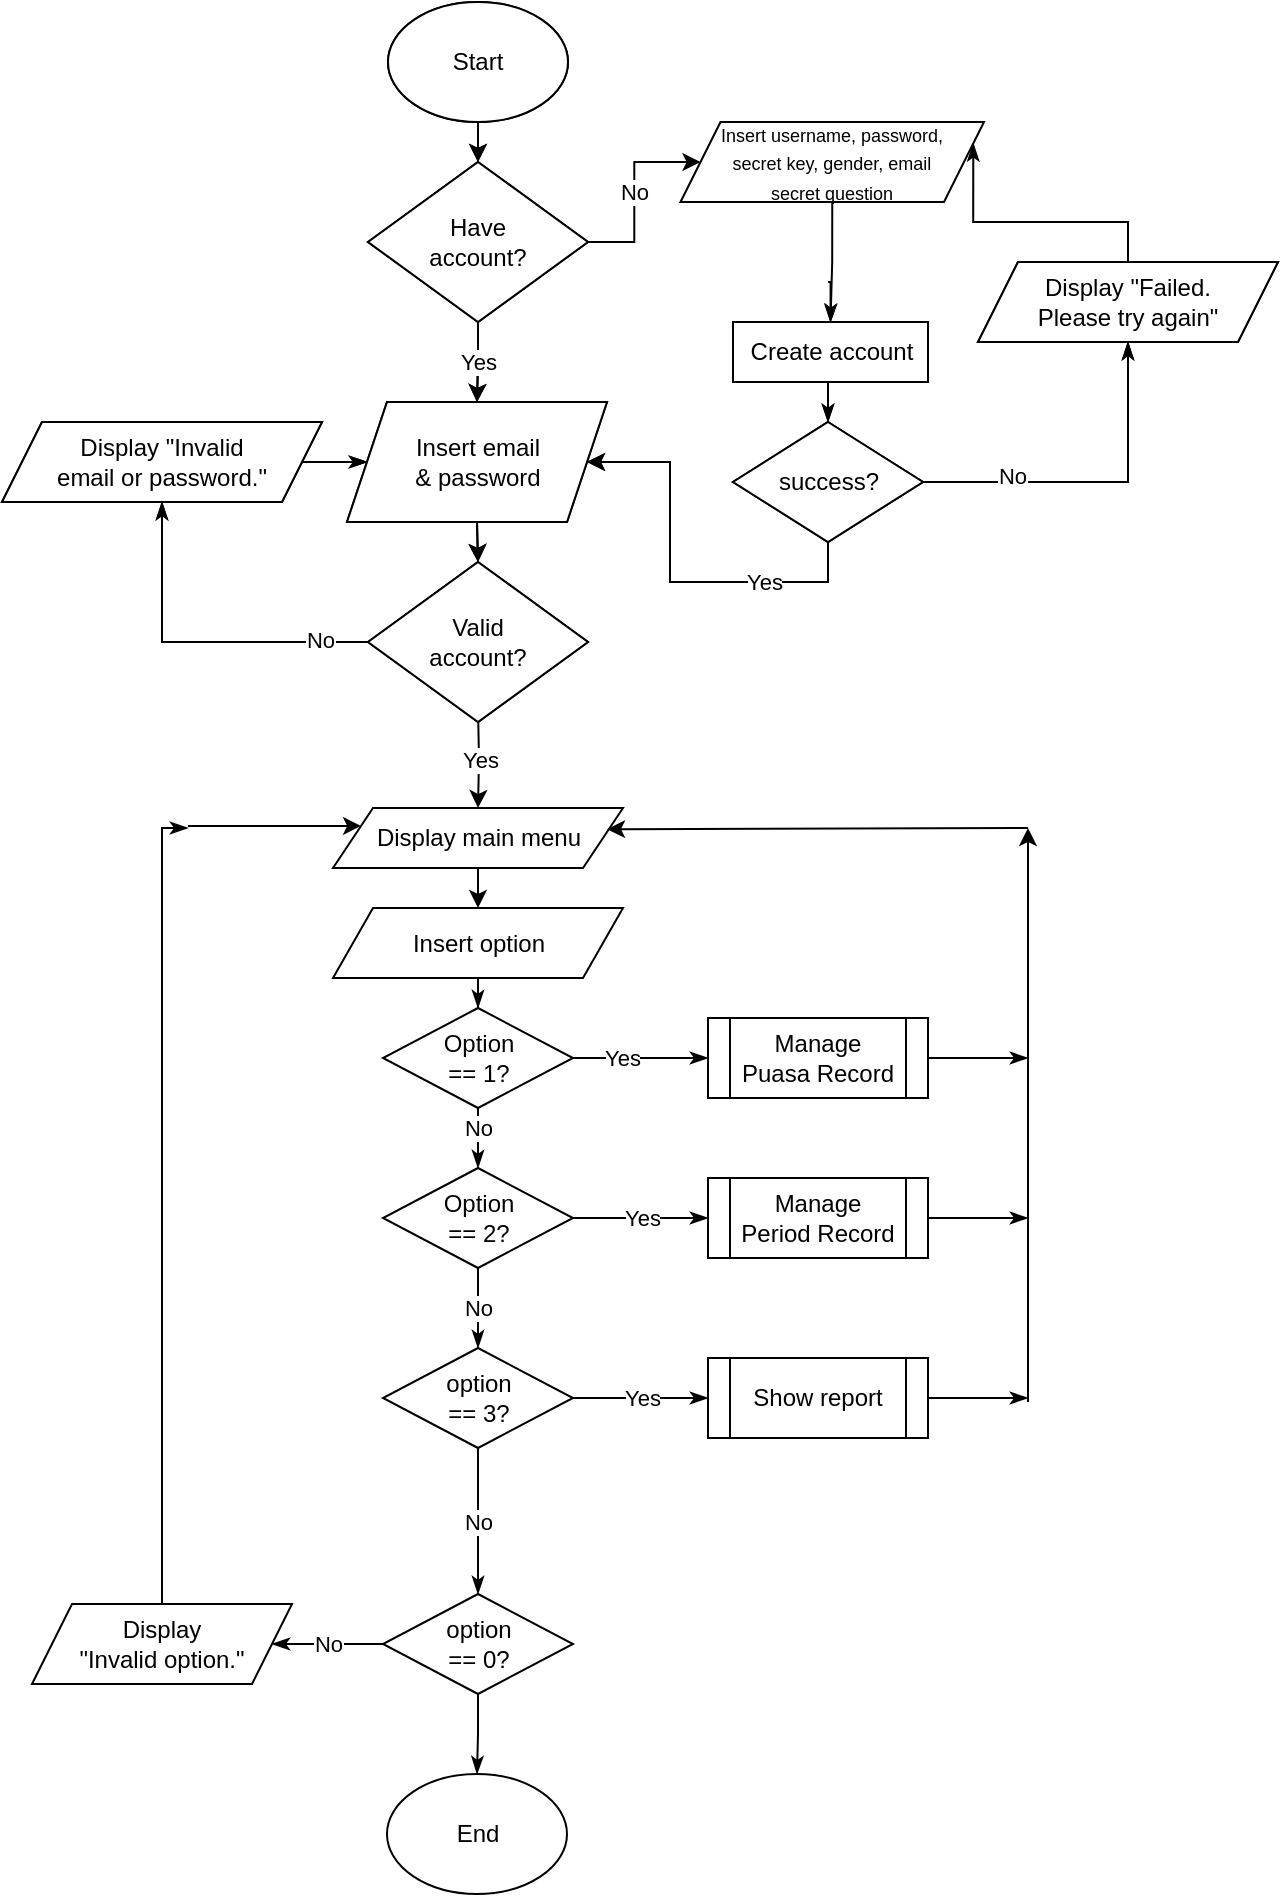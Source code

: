 <mxfile version="18.0.7" type="github" pages="4">
  <diagram id="C5RBs43oDa-KdzZeNtuy" name="Main">
    <mxGraphModel dx="1022" dy="436" grid="1" gridSize="10" guides="1" tooltips="1" connect="1" arrows="1" fold="1" page="1" pageScale="1" pageWidth="827" pageHeight="1169" math="0" shadow="0">
      <root>
        <mxCell id="WIyWlLk6GJQsqaUBKTNV-0" />
        <mxCell id="WIyWlLk6GJQsqaUBKTNV-1" parent="WIyWlLk6GJQsqaUBKTNV-0" />
        <mxCell id="pkfR2PZHFAwa4gKdNn1j-24" style="edgeStyle=orthogonalEdgeStyle;rounded=0;orthogonalLoop=1;jettySize=auto;html=1;exitX=0.5;exitY=1;exitDx=0;exitDy=0;entryX=0.5;entryY=0;entryDx=0;entryDy=0;" parent="WIyWlLk6GJQsqaUBKTNV-1" source="pkfR2PZHFAwa4gKdNn1j-25" target="pkfR2PZHFAwa4gKdNn1j-28" edge="1">
          <mxGeometry relative="1" as="geometry" />
        </mxCell>
        <mxCell id="pkfR2PZHFAwa4gKdNn1j-25" value="Start" style="ellipse;whiteSpace=wrap;html=1;" parent="WIyWlLk6GJQsqaUBKTNV-1" vertex="1">
          <mxGeometry x="282" y="10" width="90" height="60" as="geometry" />
        </mxCell>
        <mxCell id="pkfR2PZHFAwa4gKdNn1j-26" value="Yes" style="edgeStyle=orthogonalEdgeStyle;rounded=0;orthogonalLoop=1;jettySize=auto;html=1;exitX=0.5;exitY=1;exitDx=0;exitDy=0;entryX=0.5;entryY=0;entryDx=0;entryDy=0;" parent="WIyWlLk6GJQsqaUBKTNV-1" source="pkfR2PZHFAwa4gKdNn1j-28" target="pkfR2PZHFAwa4gKdNn1j-30" edge="1">
          <mxGeometry relative="1" as="geometry" />
        </mxCell>
        <mxCell id="pkfR2PZHFAwa4gKdNn1j-27" value="No" style="edgeStyle=orthogonalEdgeStyle;rounded=0;orthogonalLoop=1;jettySize=auto;html=1;exitX=1;exitY=0.5;exitDx=0;exitDy=0;entryX=0;entryY=0.5;entryDx=0;entryDy=0;" parent="WIyWlLk6GJQsqaUBKTNV-1" source="pkfR2PZHFAwa4gKdNn1j-28" target="pkfR2PZHFAwa4gKdNn1j-35" edge="1">
          <mxGeometry relative="1" as="geometry">
            <mxPoint x="437.0" y="130" as="targetPoint" />
          </mxGeometry>
        </mxCell>
        <mxCell id="pkfR2PZHFAwa4gKdNn1j-28" value="Have&lt;br&gt;account?" style="rhombus;whiteSpace=wrap;html=1;" parent="WIyWlLk6GJQsqaUBKTNV-1" vertex="1">
          <mxGeometry x="272" y="90" width="110" height="80" as="geometry" />
        </mxCell>
        <mxCell id="pkfR2PZHFAwa4gKdNn1j-29" style="edgeStyle=orthogonalEdgeStyle;rounded=0;orthogonalLoop=1;jettySize=auto;html=1;exitX=0.5;exitY=1;exitDx=0;exitDy=0;entryX=0.5;entryY=0;entryDx=0;entryDy=0;" parent="WIyWlLk6GJQsqaUBKTNV-1" source="pkfR2PZHFAwa4gKdNn1j-30" target="pkfR2PZHFAwa4gKdNn1j-33" edge="1">
          <mxGeometry relative="1" as="geometry" />
        </mxCell>
        <mxCell id="pkfR2PZHFAwa4gKdNn1j-30" value="Insert username&lt;br&gt;&amp;amp; password" style="shape=parallelogram;perimeter=parallelogramPerimeter;whiteSpace=wrap;html=1;fixedSize=1;" parent="WIyWlLk6GJQsqaUBKTNV-1" vertex="1">
          <mxGeometry x="261.5" y="210" width="130" height="60" as="geometry" />
        </mxCell>
        <mxCell id="pkfR2PZHFAwa4gKdNn1j-31" style="edgeStyle=orthogonalEdgeStyle;rounded=0;orthogonalLoop=1;jettySize=auto;html=1;exitX=0;exitY=0.5;exitDx=0;exitDy=0;entryX=0.5;entryY=1;entryDx=0;entryDy=0;endArrow=classicThin;endFill=1;" parent="WIyWlLk6GJQsqaUBKTNV-1" source="pkfR2PZHFAwa4gKdNn1j-33" target="pkfR2PZHFAwa4gKdNn1j-45" edge="1">
          <mxGeometry relative="1" as="geometry" />
        </mxCell>
        <mxCell id="pkfR2PZHFAwa4gKdNn1j-32" value="No" style="edgeLabel;html=1;align=center;verticalAlign=middle;resizable=0;points=[];" parent="pkfR2PZHFAwa4gKdNn1j-31" vertex="1" connectable="0">
          <mxGeometry x="-0.715" y="-1" relative="1" as="geometry">
            <mxPoint as="offset" />
          </mxGeometry>
        </mxCell>
        <mxCell id="pkfR2PZHFAwa4gKdNn1j-33" value="Valid&lt;br&gt;account?" style="rhombus;whiteSpace=wrap;html=1;" parent="WIyWlLk6GJQsqaUBKTNV-1" vertex="1">
          <mxGeometry x="272" y="290" width="110" height="80" as="geometry" />
        </mxCell>
        <mxCell id="pkfR2PZHFAwa4gKdNn1j-34" style="edgeStyle=orthogonalEdgeStyle;rounded=0;orthogonalLoop=1;jettySize=auto;html=1;exitX=0.5;exitY=1;exitDx=0;exitDy=0;entryX=0.5;entryY=0;entryDx=0;entryDy=0;endArrow=classicThin;endFill=1;" parent="WIyWlLk6GJQsqaUBKTNV-1" source="pkfR2PZHFAwa4gKdNn1j-35" target="pkfR2PZHFAwa4gKdNn1j-41" edge="1">
          <mxGeometry relative="1" as="geometry" />
        </mxCell>
        <mxCell id="pkfR2PZHFAwa4gKdNn1j-35" value="&lt;font style=&quot;font-size: 9px;&quot;&gt;Insert username, password, &lt;br&gt;secret key, gender, email&lt;br&gt;secret question&lt;br&gt;&lt;/font&gt;" style="shape=parallelogram;perimeter=parallelogramPerimeter;whiteSpace=wrap;html=1;fixedSize=1;" parent="WIyWlLk6GJQsqaUBKTNV-1" vertex="1">
          <mxGeometry x="428.25" y="70" width="151.75" height="40" as="geometry" />
        </mxCell>
        <mxCell id="pkfR2PZHFAwa4gKdNn1j-36" value="Yes" style="edgeStyle=orthogonalEdgeStyle;rounded=0;orthogonalLoop=1;jettySize=auto;html=1;exitX=0.5;exitY=1;exitDx=0;exitDy=0;entryX=1;entryY=0.5;entryDx=0;entryDy=0;" parent="WIyWlLk6GJQsqaUBKTNV-1" source="pkfR2PZHFAwa4gKdNn1j-39" target="pkfR2PZHFAwa4gKdNn1j-30" edge="1">
          <mxGeometry x="-0.474" relative="1" as="geometry">
            <mxPoint as="offset" />
          </mxGeometry>
        </mxCell>
        <mxCell id="pkfR2PZHFAwa4gKdNn1j-37" style="edgeStyle=orthogonalEdgeStyle;rounded=0;orthogonalLoop=1;jettySize=auto;html=1;exitX=1;exitY=0.5;exitDx=0;exitDy=0;entryX=0.5;entryY=1;entryDx=0;entryDy=0;endArrow=classicThin;endFill=1;" parent="WIyWlLk6GJQsqaUBKTNV-1" source="pkfR2PZHFAwa4gKdNn1j-39" target="pkfR2PZHFAwa4gKdNn1j-43" edge="1">
          <mxGeometry relative="1" as="geometry" />
        </mxCell>
        <mxCell id="pkfR2PZHFAwa4gKdNn1j-38" value="No" style="edgeLabel;html=1;align=center;verticalAlign=middle;resizable=0;points=[];" parent="pkfR2PZHFAwa4gKdNn1j-37" vertex="1" connectable="0">
          <mxGeometry x="-0.491" y="3" relative="1" as="geometry">
            <mxPoint as="offset" />
          </mxGeometry>
        </mxCell>
        <mxCell id="pkfR2PZHFAwa4gKdNn1j-39" value="success?" style="rhombus;whiteSpace=wrap;html=1;" parent="WIyWlLk6GJQsqaUBKTNV-1" vertex="1">
          <mxGeometry x="454.5" y="220" width="95" height="60" as="geometry" />
        </mxCell>
        <mxCell id="pkfR2PZHFAwa4gKdNn1j-40" style="edgeStyle=orthogonalEdgeStyle;rounded=0;orthogonalLoop=1;jettySize=auto;html=1;exitX=0.5;exitY=1;exitDx=0;exitDy=0;entryX=0.5;entryY=0;entryDx=0;entryDy=0;endArrow=classicThin;endFill=1;" parent="WIyWlLk6GJQsqaUBKTNV-1" source="pkfR2PZHFAwa4gKdNn1j-41" target="pkfR2PZHFAwa4gKdNn1j-39" edge="1">
          <mxGeometry relative="1" as="geometry" />
        </mxCell>
        <mxCell id="pkfR2PZHFAwa4gKdNn1j-41" value="Create account" style="rounded=0;whiteSpace=wrap;html=1;" parent="WIyWlLk6GJQsqaUBKTNV-1" vertex="1">
          <mxGeometry x="454.5" y="170" width="97.5" height="30" as="geometry" />
        </mxCell>
        <mxCell id="pkfR2PZHFAwa4gKdNn1j-42" style="edgeStyle=orthogonalEdgeStyle;rounded=0;orthogonalLoop=1;jettySize=auto;html=1;exitX=0.5;exitY=0;exitDx=0;exitDy=0;entryX=1;entryY=0.25;entryDx=0;entryDy=0;endArrow=classicThin;endFill=1;" parent="WIyWlLk6GJQsqaUBKTNV-1" source="pkfR2PZHFAwa4gKdNn1j-43" target="pkfR2PZHFAwa4gKdNn1j-35" edge="1">
          <mxGeometry relative="1" as="geometry" />
        </mxCell>
        <mxCell id="pkfR2PZHFAwa4gKdNn1j-43" value="Display &quot;Failed. &lt;br&gt;Please try again&quot;" style="shape=parallelogram;perimeter=parallelogramPerimeter;whiteSpace=wrap;html=1;fixedSize=1;" parent="WIyWlLk6GJQsqaUBKTNV-1" vertex="1">
          <mxGeometry x="577" y="140" width="150" height="40" as="geometry" />
        </mxCell>
        <mxCell id="pkfR2PZHFAwa4gKdNn1j-44" style="edgeStyle=orthogonalEdgeStyle;rounded=0;orthogonalLoop=1;jettySize=auto;html=1;exitX=1;exitY=0.5;exitDx=0;exitDy=0;entryX=0;entryY=0.5;entryDx=0;entryDy=0;endArrow=classicThin;endFill=1;" parent="WIyWlLk6GJQsqaUBKTNV-1" source="pkfR2PZHFAwa4gKdNn1j-45" target="pkfR2PZHFAwa4gKdNn1j-30" edge="1">
          <mxGeometry relative="1" as="geometry" />
        </mxCell>
        <mxCell id="pkfR2PZHFAwa4gKdNn1j-45" value="Display &quot;Invalid &lt;br&gt;username or password.&quot;" style="shape=parallelogram;perimeter=parallelogramPerimeter;whiteSpace=wrap;html=1;fixedSize=1;" parent="WIyWlLk6GJQsqaUBKTNV-1" vertex="1">
          <mxGeometry x="89" y="220" width="160" height="40" as="geometry" />
        </mxCell>
        <mxCell id="pkfR2PZHFAwa4gKdNn1j-46" style="edgeStyle=orthogonalEdgeStyle;rounded=0;orthogonalLoop=1;jettySize=auto;html=1;exitX=0.5;exitY=1;exitDx=0;exitDy=0;entryX=0.5;entryY=0;entryDx=0;entryDy=0;" parent="WIyWlLk6GJQsqaUBKTNV-1" source="pkfR2PZHFAwa4gKdNn1j-47" target="pkfR2PZHFAwa4gKdNn1j-50" edge="1">
          <mxGeometry relative="1" as="geometry" />
        </mxCell>
        <mxCell id="pkfR2PZHFAwa4gKdNn1j-47" value="Start" style="ellipse;whiteSpace=wrap;html=1;" parent="WIyWlLk6GJQsqaUBKTNV-1" vertex="1">
          <mxGeometry x="282" y="10" width="90" height="60" as="geometry" />
        </mxCell>
        <mxCell id="pkfR2PZHFAwa4gKdNn1j-48" value="Yes" style="edgeStyle=orthogonalEdgeStyle;rounded=0;orthogonalLoop=1;jettySize=auto;html=1;exitX=0.5;exitY=1;exitDx=0;exitDy=0;entryX=0.5;entryY=0;entryDx=0;entryDy=0;" parent="WIyWlLk6GJQsqaUBKTNV-1" source="pkfR2PZHFAwa4gKdNn1j-50" target="pkfR2PZHFAwa4gKdNn1j-52" edge="1">
          <mxGeometry relative="1" as="geometry" />
        </mxCell>
        <mxCell id="pkfR2PZHFAwa4gKdNn1j-50" value="Have&lt;br&gt;account?" style="rhombus;whiteSpace=wrap;html=1;" parent="WIyWlLk6GJQsqaUBKTNV-1" vertex="1">
          <mxGeometry x="272" y="90" width="110" height="80" as="geometry" />
        </mxCell>
        <mxCell id="pkfR2PZHFAwa4gKdNn1j-51" style="edgeStyle=orthogonalEdgeStyle;rounded=0;orthogonalLoop=1;jettySize=auto;html=1;exitX=0.5;exitY=1;exitDx=0;exitDy=0;entryX=0.5;entryY=0;entryDx=0;entryDy=0;" parent="WIyWlLk6GJQsqaUBKTNV-1" source="pkfR2PZHFAwa4gKdNn1j-52" target="pkfR2PZHFAwa4gKdNn1j-56" edge="1">
          <mxGeometry relative="1" as="geometry" />
        </mxCell>
        <mxCell id="pkfR2PZHFAwa4gKdNn1j-52" value="Insert email&lt;br&gt;&amp;amp; password" style="shape=parallelogram;perimeter=parallelogramPerimeter;whiteSpace=wrap;html=1;fixedSize=1;" parent="WIyWlLk6GJQsqaUBKTNV-1" vertex="1">
          <mxGeometry x="261.5" y="210" width="130" height="60" as="geometry" />
        </mxCell>
        <mxCell id="pkfR2PZHFAwa4gKdNn1j-53" value="Yes" style="edgeStyle=orthogonalEdgeStyle;rounded=0;orthogonalLoop=1;jettySize=auto;html=1;exitX=0.5;exitY=1;exitDx=0;exitDy=0;entryX=0.5;entryY=0;entryDx=0;entryDy=0;" parent="WIyWlLk6GJQsqaUBKTNV-1" target="pkfR2PZHFAwa4gKdNn1j-58" edge="1">
          <mxGeometry relative="1" as="geometry">
            <mxPoint x="327" y="363" as="sourcePoint" />
          </mxGeometry>
        </mxCell>
        <mxCell id="pkfR2PZHFAwa4gKdNn1j-54" style="edgeStyle=orthogonalEdgeStyle;rounded=0;orthogonalLoop=1;jettySize=auto;html=1;exitX=0;exitY=0.5;exitDx=0;exitDy=0;entryX=0.5;entryY=1;entryDx=0;entryDy=0;endArrow=classicThin;endFill=1;" parent="WIyWlLk6GJQsqaUBKTNV-1" source="pkfR2PZHFAwa4gKdNn1j-56" target="pkfR2PZHFAwa4gKdNn1j-72" edge="1">
          <mxGeometry relative="1" as="geometry" />
        </mxCell>
        <mxCell id="pkfR2PZHFAwa4gKdNn1j-55" value="No" style="edgeLabel;html=1;align=center;verticalAlign=middle;resizable=0;points=[];" parent="pkfR2PZHFAwa4gKdNn1j-54" vertex="1" connectable="0">
          <mxGeometry x="-0.715" y="-1" relative="1" as="geometry">
            <mxPoint as="offset" />
          </mxGeometry>
        </mxCell>
        <mxCell id="pkfR2PZHFAwa4gKdNn1j-56" value="Valid&lt;br&gt;account?" style="rhombus;whiteSpace=wrap;html=1;" parent="WIyWlLk6GJQsqaUBKTNV-1" vertex="1">
          <mxGeometry x="272" y="290" width="110" height="80" as="geometry" />
        </mxCell>
        <mxCell id="pkfR2PZHFAwa4gKdNn1j-57" style="edgeStyle=orthogonalEdgeStyle;rounded=0;orthogonalLoop=1;jettySize=auto;html=1;exitX=0.5;exitY=1;exitDx=0;exitDy=0;entryX=0.5;entryY=0;entryDx=0;entryDy=0;" parent="WIyWlLk6GJQsqaUBKTNV-1" source="pkfR2PZHFAwa4gKdNn1j-58" target="pkfR2PZHFAwa4gKdNn1j-60" edge="1">
          <mxGeometry relative="1" as="geometry" />
        </mxCell>
        <mxCell id="pkfR2PZHFAwa4gKdNn1j-58" value="Display main menu" style="shape=parallelogram;perimeter=parallelogramPerimeter;whiteSpace=wrap;html=1;fixedSize=1;" parent="WIyWlLk6GJQsqaUBKTNV-1" vertex="1">
          <mxGeometry x="254.5" y="413" width="145" height="30" as="geometry" />
        </mxCell>
        <mxCell id="pkfR2PZHFAwa4gKdNn1j-59" style="edgeStyle=orthogonalEdgeStyle;rounded=0;orthogonalLoop=1;jettySize=auto;html=1;exitX=0.5;exitY=1;exitDx=0;exitDy=0;endArrow=classicThin;endFill=1;" parent="WIyWlLk6GJQsqaUBKTNV-1" source="pkfR2PZHFAwa4gKdNn1j-60" target="pkfR2PZHFAwa4gKdNn1j-76" edge="1">
          <mxGeometry relative="1" as="geometry" />
        </mxCell>
        <mxCell id="pkfR2PZHFAwa4gKdNn1j-60" value="Insert option" style="shape=parallelogram;perimeter=parallelogramPerimeter;whiteSpace=wrap;html=1;fixedSize=1;" parent="WIyWlLk6GJQsqaUBKTNV-1" vertex="1">
          <mxGeometry x="254.5" y="463" width="145" height="35" as="geometry" />
        </mxCell>
        <mxCell id="pkfR2PZHFAwa4gKdNn1j-61" style="edgeStyle=orthogonalEdgeStyle;rounded=0;orthogonalLoop=1;jettySize=auto;html=1;exitX=0.5;exitY=1;exitDx=0;exitDy=0;entryX=0.5;entryY=0;entryDx=0;entryDy=0;endArrow=classicThin;endFill=1;" parent="WIyWlLk6GJQsqaUBKTNV-1" target="pkfR2PZHFAwa4gKdNn1j-68" edge="1">
          <mxGeometry relative="1" as="geometry">
            <mxPoint x="502" y="150" as="sourcePoint" />
          </mxGeometry>
        </mxCell>
        <mxCell id="pkfR2PZHFAwa4gKdNn1j-63" value="Yes" style="edgeStyle=orthogonalEdgeStyle;rounded=0;orthogonalLoop=1;jettySize=auto;html=1;exitX=0.5;exitY=1;exitDx=0;exitDy=0;entryX=1;entryY=0.5;entryDx=0;entryDy=0;" parent="WIyWlLk6GJQsqaUBKTNV-1" source="pkfR2PZHFAwa4gKdNn1j-66" target="pkfR2PZHFAwa4gKdNn1j-52" edge="1">
          <mxGeometry x="-0.474" relative="1" as="geometry">
            <mxPoint as="offset" />
          </mxGeometry>
        </mxCell>
        <mxCell id="pkfR2PZHFAwa4gKdNn1j-64" style="edgeStyle=orthogonalEdgeStyle;rounded=0;orthogonalLoop=1;jettySize=auto;html=1;exitX=1;exitY=0.5;exitDx=0;exitDy=0;entryX=0.5;entryY=1;entryDx=0;entryDy=0;endArrow=classicThin;endFill=1;" parent="WIyWlLk6GJQsqaUBKTNV-1" source="pkfR2PZHFAwa4gKdNn1j-66" target="pkfR2PZHFAwa4gKdNn1j-70" edge="1">
          <mxGeometry relative="1" as="geometry" />
        </mxCell>
        <mxCell id="pkfR2PZHFAwa4gKdNn1j-65" value="No" style="edgeLabel;html=1;align=center;verticalAlign=middle;resizable=0;points=[];" parent="pkfR2PZHFAwa4gKdNn1j-64" vertex="1" connectable="0">
          <mxGeometry x="-0.491" y="3" relative="1" as="geometry">
            <mxPoint as="offset" />
          </mxGeometry>
        </mxCell>
        <mxCell id="pkfR2PZHFAwa4gKdNn1j-66" value="success?" style="rhombus;whiteSpace=wrap;html=1;" parent="WIyWlLk6GJQsqaUBKTNV-1" vertex="1">
          <mxGeometry x="454.5" y="220" width="95" height="60" as="geometry" />
        </mxCell>
        <mxCell id="pkfR2PZHFAwa4gKdNn1j-67" style="edgeStyle=orthogonalEdgeStyle;rounded=0;orthogonalLoop=1;jettySize=auto;html=1;exitX=0.5;exitY=1;exitDx=0;exitDy=0;entryX=0.5;entryY=0;entryDx=0;entryDy=0;endArrow=classicThin;endFill=1;" parent="WIyWlLk6GJQsqaUBKTNV-1" source="pkfR2PZHFAwa4gKdNn1j-68" target="pkfR2PZHFAwa4gKdNn1j-66" edge="1">
          <mxGeometry relative="1" as="geometry" />
        </mxCell>
        <mxCell id="pkfR2PZHFAwa4gKdNn1j-68" value="Create account" style="rounded=0;whiteSpace=wrap;html=1;" parent="WIyWlLk6GJQsqaUBKTNV-1" vertex="1">
          <mxGeometry x="454.5" y="170" width="97.5" height="30" as="geometry" />
        </mxCell>
        <mxCell id="pkfR2PZHFAwa4gKdNn1j-70" value="Display &quot;Failed. &lt;br&gt;Please try again&quot;" style="shape=parallelogram;perimeter=parallelogramPerimeter;whiteSpace=wrap;html=1;fixedSize=1;" parent="WIyWlLk6GJQsqaUBKTNV-1" vertex="1">
          <mxGeometry x="577" y="140" width="150" height="40" as="geometry" />
        </mxCell>
        <mxCell id="pkfR2PZHFAwa4gKdNn1j-71" style="edgeStyle=orthogonalEdgeStyle;rounded=0;orthogonalLoop=1;jettySize=auto;html=1;exitX=1;exitY=0.5;exitDx=0;exitDy=0;entryX=0;entryY=0.5;entryDx=0;entryDy=0;endArrow=classicThin;endFill=1;" parent="WIyWlLk6GJQsqaUBKTNV-1" source="pkfR2PZHFAwa4gKdNn1j-72" target="pkfR2PZHFAwa4gKdNn1j-52" edge="1">
          <mxGeometry relative="1" as="geometry" />
        </mxCell>
        <mxCell id="pkfR2PZHFAwa4gKdNn1j-72" value="Display &quot;Invalid &lt;br&gt;email or password.&quot;" style="shape=parallelogram;perimeter=parallelogramPerimeter;whiteSpace=wrap;html=1;fixedSize=1;" parent="WIyWlLk6GJQsqaUBKTNV-1" vertex="1">
          <mxGeometry x="89" y="220" width="160" height="40" as="geometry" />
        </mxCell>
        <mxCell id="pkfR2PZHFAwa4gKdNn1j-73" value="No" style="edgeStyle=orthogonalEdgeStyle;rounded=0;orthogonalLoop=1;jettySize=auto;html=1;exitX=0.5;exitY=1;exitDx=0;exitDy=0;entryX=0.5;entryY=0;entryDx=0;entryDy=0;endArrow=classicThin;endFill=1;" parent="WIyWlLk6GJQsqaUBKTNV-1" source="pkfR2PZHFAwa4gKdNn1j-76" target="pkfR2PZHFAwa4gKdNn1j-79" edge="1">
          <mxGeometry x="-0.333" relative="1" as="geometry">
            <mxPoint as="offset" />
          </mxGeometry>
        </mxCell>
        <mxCell id="pkfR2PZHFAwa4gKdNn1j-74" style="edgeStyle=orthogonalEdgeStyle;rounded=0;orthogonalLoop=1;jettySize=auto;html=1;exitX=1;exitY=0.5;exitDx=0;exitDy=0;entryX=0;entryY=0.5;entryDx=0;entryDy=0;endArrow=classicThin;endFill=1;" parent="WIyWlLk6GJQsqaUBKTNV-1" source="pkfR2PZHFAwa4gKdNn1j-76" target="pkfR2PZHFAwa4gKdNn1j-87" edge="1">
          <mxGeometry relative="1" as="geometry" />
        </mxCell>
        <mxCell id="pkfR2PZHFAwa4gKdNn1j-75" value="Yes" style="edgeLabel;html=1;align=center;verticalAlign=middle;resizable=0;points=[];" parent="pkfR2PZHFAwa4gKdNn1j-74" vertex="1" connectable="0">
          <mxGeometry x="-0.271" y="3" relative="1" as="geometry">
            <mxPoint y="3" as="offset" />
          </mxGeometry>
        </mxCell>
        <mxCell id="pkfR2PZHFAwa4gKdNn1j-76" value="Option&lt;br&gt;== 1?" style="rhombus;whiteSpace=wrap;html=1;" parent="WIyWlLk6GJQsqaUBKTNV-1" vertex="1">
          <mxGeometry x="279.5" y="513" width="95" height="50" as="geometry" />
        </mxCell>
        <mxCell id="pkfR2PZHFAwa4gKdNn1j-77" value="No" style="edgeStyle=orthogonalEdgeStyle;rounded=0;orthogonalLoop=1;jettySize=auto;html=1;exitX=0.5;exitY=1;exitDx=0;exitDy=0;entryX=0.5;entryY=0;entryDx=0;entryDy=0;endArrow=classicThin;endFill=1;" parent="WIyWlLk6GJQsqaUBKTNV-1" source="pkfR2PZHFAwa4gKdNn1j-79" target="pkfR2PZHFAwa4gKdNn1j-82" edge="1">
          <mxGeometry relative="1" as="geometry" />
        </mxCell>
        <mxCell id="pkfR2PZHFAwa4gKdNn1j-78" value="Yes" style="edgeStyle=orthogonalEdgeStyle;rounded=0;orthogonalLoop=1;jettySize=auto;html=1;exitX=1;exitY=0.5;exitDx=0;exitDy=0;entryX=0;entryY=0.5;entryDx=0;entryDy=0;endArrow=classicThin;endFill=1;" parent="WIyWlLk6GJQsqaUBKTNV-1" source="pkfR2PZHFAwa4gKdNn1j-79" target="pkfR2PZHFAwa4gKdNn1j-89" edge="1">
          <mxGeometry relative="1" as="geometry" />
        </mxCell>
        <mxCell id="pkfR2PZHFAwa4gKdNn1j-79" value="Option&lt;br&gt;== 2?" style="rhombus;whiteSpace=wrap;html=1;" parent="WIyWlLk6GJQsqaUBKTNV-1" vertex="1">
          <mxGeometry x="279.5" y="593" width="95" height="50" as="geometry" />
        </mxCell>
        <mxCell id="pkfR2PZHFAwa4gKdNn1j-80" value="No" style="edgeStyle=orthogonalEdgeStyle;rounded=0;orthogonalLoop=1;jettySize=auto;html=1;exitX=0.5;exitY=1;exitDx=0;exitDy=0;endArrow=classicThin;endFill=1;entryX=0.5;entryY=0;entryDx=0;entryDy=0;" parent="WIyWlLk6GJQsqaUBKTNV-1" source="pkfR2PZHFAwa4gKdNn1j-82" target="pkfR2PZHFAwa4gKdNn1j-96" edge="1">
          <mxGeometry relative="1" as="geometry">
            <mxPoint x="329.5" y="753" as="sourcePoint" />
            <mxPoint x="327.0" y="773" as="targetPoint" />
          </mxGeometry>
        </mxCell>
        <mxCell id="pkfR2PZHFAwa4gKdNn1j-81" value="Yes" style="edgeStyle=orthogonalEdgeStyle;rounded=0;orthogonalLoop=1;jettySize=auto;html=1;exitX=1;exitY=0.5;exitDx=0;exitDy=0;entryX=0;entryY=0.5;entryDx=0;entryDy=0;endArrow=classicThin;endFill=1;" parent="WIyWlLk6GJQsqaUBKTNV-1" source="pkfR2PZHFAwa4gKdNn1j-82" target="pkfR2PZHFAwa4gKdNn1j-91" edge="1">
          <mxGeometry relative="1" as="geometry" />
        </mxCell>
        <mxCell id="pkfR2PZHFAwa4gKdNn1j-82" value="option &lt;br&gt;== 3?" style="rhombus;whiteSpace=wrap;html=1;" parent="WIyWlLk6GJQsqaUBKTNV-1" vertex="1">
          <mxGeometry x="279.5" y="683" width="95" height="50" as="geometry" />
        </mxCell>
        <mxCell id="pkfR2PZHFAwa4gKdNn1j-86" style="edgeStyle=orthogonalEdgeStyle;rounded=0;orthogonalLoop=1;jettySize=auto;html=1;exitX=1;exitY=0.5;exitDx=0;exitDy=0;endArrow=classicThin;endFill=1;" parent="WIyWlLk6GJQsqaUBKTNV-1" source="pkfR2PZHFAwa4gKdNn1j-87" edge="1">
          <mxGeometry relative="1" as="geometry">
            <mxPoint x="602" y="538" as="targetPoint" />
          </mxGeometry>
        </mxCell>
        <mxCell id="pkfR2PZHFAwa4gKdNn1j-87" value="Manage&lt;br&gt;Puasa Record" style="shape=process;whiteSpace=wrap;html=1;backgroundOutline=1;" parent="WIyWlLk6GJQsqaUBKTNV-1" vertex="1">
          <mxGeometry x="442" y="518" width="110" height="40" as="geometry" />
        </mxCell>
        <mxCell id="pkfR2PZHFAwa4gKdNn1j-88" style="edgeStyle=orthogonalEdgeStyle;rounded=0;orthogonalLoop=1;jettySize=auto;html=1;exitX=1;exitY=0.5;exitDx=0;exitDy=0;endArrow=classicThin;endFill=1;" parent="WIyWlLk6GJQsqaUBKTNV-1" source="pkfR2PZHFAwa4gKdNn1j-89" edge="1">
          <mxGeometry relative="1" as="geometry">
            <mxPoint x="602" y="618" as="targetPoint" />
          </mxGeometry>
        </mxCell>
        <mxCell id="pkfR2PZHFAwa4gKdNn1j-89" value="Manage&lt;br&gt;Period Record" style="shape=process;whiteSpace=wrap;html=1;backgroundOutline=1;" parent="WIyWlLk6GJQsqaUBKTNV-1" vertex="1">
          <mxGeometry x="442" y="598" width="110" height="40" as="geometry" />
        </mxCell>
        <mxCell id="pkfR2PZHFAwa4gKdNn1j-90" style="edgeStyle=orthogonalEdgeStyle;rounded=0;orthogonalLoop=1;jettySize=auto;html=1;exitX=1;exitY=0.5;exitDx=0;exitDy=0;endArrow=classicThin;endFill=1;" parent="WIyWlLk6GJQsqaUBKTNV-1" source="pkfR2PZHFAwa4gKdNn1j-91" edge="1">
          <mxGeometry relative="1" as="geometry">
            <mxPoint x="602" y="708" as="targetPoint" />
          </mxGeometry>
        </mxCell>
        <mxCell id="pkfR2PZHFAwa4gKdNn1j-91" value="Show report" style="shape=process;whiteSpace=wrap;html=1;backgroundOutline=1;" parent="WIyWlLk6GJQsqaUBKTNV-1" vertex="1">
          <mxGeometry x="442" y="688" width="110" height="40" as="geometry" />
        </mxCell>
        <mxCell id="pkfR2PZHFAwa4gKdNn1j-94" value="No" style="edgeStyle=orthogonalEdgeStyle;rounded=0;orthogonalLoop=1;jettySize=auto;html=1;exitX=0;exitY=0.5;exitDx=0;exitDy=0;entryX=1;entryY=0.5;entryDx=0;entryDy=0;endArrow=classicThin;endFill=1;" parent="WIyWlLk6GJQsqaUBKTNV-1" source="pkfR2PZHFAwa4gKdNn1j-96" target="pkfR2PZHFAwa4gKdNn1j-98" edge="1">
          <mxGeometry relative="1" as="geometry" />
        </mxCell>
        <mxCell id="pkfR2PZHFAwa4gKdNn1j-95" style="edgeStyle=orthogonalEdgeStyle;rounded=0;orthogonalLoop=1;jettySize=auto;html=1;exitX=0.5;exitY=1;exitDx=0;exitDy=0;endArrow=classicThin;endFill=1;" parent="WIyWlLk6GJQsqaUBKTNV-1" source="pkfR2PZHFAwa4gKdNn1j-96" target="pkfR2PZHFAwa4gKdNn1j-100" edge="1">
          <mxGeometry relative="1" as="geometry" />
        </mxCell>
        <mxCell id="pkfR2PZHFAwa4gKdNn1j-96" value="option &lt;br&gt;== 0?" style="rhombus;whiteSpace=wrap;html=1;" parent="WIyWlLk6GJQsqaUBKTNV-1" vertex="1">
          <mxGeometry x="279.5" y="806" width="95" height="50" as="geometry" />
        </mxCell>
        <mxCell id="pkfR2PZHFAwa4gKdNn1j-97" style="edgeStyle=orthogonalEdgeStyle;rounded=0;orthogonalLoop=1;jettySize=auto;html=1;exitX=0.5;exitY=0;exitDx=0;exitDy=0;endArrow=classicThin;endFill=1;" parent="WIyWlLk6GJQsqaUBKTNV-1" source="pkfR2PZHFAwa4gKdNn1j-98" edge="1">
          <mxGeometry relative="1" as="geometry">
            <mxPoint x="182" y="423" as="targetPoint" />
            <Array as="points">
              <mxPoint x="169" y="423" />
            </Array>
          </mxGeometry>
        </mxCell>
        <mxCell id="pkfR2PZHFAwa4gKdNn1j-98" value="Display&lt;br&gt;&quot;Invalid option.&quot;" style="shape=parallelogram;perimeter=parallelogramPerimeter;whiteSpace=wrap;html=1;fixedSize=1;" parent="WIyWlLk6GJQsqaUBKTNV-1" vertex="1">
          <mxGeometry x="104" y="811" width="130" height="40" as="geometry" />
        </mxCell>
        <mxCell id="pkfR2PZHFAwa4gKdNn1j-99" value="" style="endArrow=classic;html=1;rounded=0;entryX=0;entryY=0.25;entryDx=0;entryDy=0;" parent="WIyWlLk6GJQsqaUBKTNV-1" target="pkfR2PZHFAwa4gKdNn1j-58" edge="1">
          <mxGeometry width="50" height="50" relative="1" as="geometry">
            <mxPoint x="182" y="422" as="sourcePoint" />
            <mxPoint x="252" y="493" as="targetPoint" />
          </mxGeometry>
        </mxCell>
        <mxCell id="pkfR2PZHFAwa4gKdNn1j-100" value="End" style="ellipse;whiteSpace=wrap;html=1;" parent="WIyWlLk6GJQsqaUBKTNV-1" vertex="1">
          <mxGeometry x="281.5" y="896" width="90" height="60" as="geometry" />
        </mxCell>
        <mxCell id="pkfR2PZHFAwa4gKdNn1j-101" value="" style="endArrow=classic;html=1;rounded=0;" parent="WIyWlLk6GJQsqaUBKTNV-1" edge="1">
          <mxGeometry width="50" height="50" relative="1" as="geometry">
            <mxPoint x="602" y="710" as="sourcePoint" />
            <mxPoint x="602" y="423" as="targetPoint" />
          </mxGeometry>
        </mxCell>
        <mxCell id="pkfR2PZHFAwa4gKdNn1j-102" value="" style="endArrow=classic;html=1;rounded=0;entryX=0.945;entryY=0.353;entryDx=0;entryDy=0;entryPerimeter=0;" parent="WIyWlLk6GJQsqaUBKTNV-1" target="pkfR2PZHFAwa4gKdNn1j-58" edge="1">
          <mxGeometry width="50" height="50" relative="1" as="geometry">
            <mxPoint x="602" y="423" as="sourcePoint" />
            <mxPoint x="522" y="413" as="targetPoint" />
          </mxGeometry>
        </mxCell>
      </root>
    </mxGraphModel>
  </diagram>
  <diagram id="GHTG8i0TsVdPCM9y_XtD" name="Puasa Record">
    <mxGraphModel dx="1564" dy="758" grid="1" gridSize="10" guides="1" tooltips="1" connect="1" arrows="1" fold="1" page="1" pageScale="1" pageWidth="850" pageHeight="1400" math="0" shadow="0">
      <root>
        <mxCell id="0" />
        <mxCell id="1" parent="0" />
        <mxCell id="2dmKIv_uPVKsAmY2U7jJ-4" style="edgeStyle=orthogonalEdgeStyle;rounded=0;orthogonalLoop=1;jettySize=auto;html=1;exitX=0.5;exitY=1;exitDx=0;exitDy=0;entryX=0.5;entryY=0;entryDx=0;entryDy=0;fontSize=11;" parent="1" target="2dmKIv_uPVKsAmY2U7jJ-3" edge="1">
          <mxGeometry relative="1" as="geometry">
            <mxPoint x="294" y="60" as="sourcePoint" />
            <mxPoint x="289" y="110" as="targetPoint" />
          </mxGeometry>
        </mxCell>
        <mxCell id="2dmKIv_uPVKsAmY2U7jJ-1" value="&lt;font style=&quot;font-size: 11px&quot;&gt;Manage Puasa Record&lt;/font&gt;" style="shape=process;whiteSpace=wrap;html=1;backgroundOutline=1;fontSize=7;" parent="1" vertex="1">
          <mxGeometry x="217" y="10" width="160" height="50" as="geometry" />
        </mxCell>
        <mxCell id="2dmKIv_uPVKsAmY2U7jJ-7" style="edgeStyle=orthogonalEdgeStyle;rounded=0;orthogonalLoop=1;jettySize=auto;html=1;exitX=0.5;exitY=1;exitDx=0;exitDy=0;entryX=0.5;entryY=0;entryDx=0;entryDy=0;fontSize=11;" parent="1" source="2dmKIv_uPVKsAmY2U7jJ-3" target="2dmKIv_uPVKsAmY2U7jJ-6" edge="1">
          <mxGeometry relative="1" as="geometry" />
        </mxCell>
        <mxCell id="2dmKIv_uPVKsAmY2U7jJ-3" value="Show Menu" style="shape=parallelogram;perimeter=parallelogramPerimeter;whiteSpace=wrap;html=1;fixedSize=1;fontSize=11;" parent="1" vertex="1">
          <mxGeometry x="217" y="90" width="150" height="30" as="geometry" />
        </mxCell>
        <mxCell id="EjhVXDXBt-CcArDsylul-6" style="edgeStyle=orthogonalEdgeStyle;rounded=0;orthogonalLoop=1;jettySize=auto;html=1;exitX=0.5;exitY=1;exitDx=0;exitDy=0;entryX=0.5;entryY=0;entryDx=0;entryDy=0;fontSize=11;" parent="1" source="2dmKIv_uPVKsAmY2U7jJ-6" target="EjhVXDXBt-CcArDsylul-2" edge="1">
          <mxGeometry relative="1" as="geometry" />
        </mxCell>
        <mxCell id="2dmKIv_uPVKsAmY2U7jJ-6" value="Insert option" style="shape=parallelogram;perimeter=parallelogramPerimeter;whiteSpace=wrap;html=1;fixedSize=1;fontSize=11;" parent="1" vertex="1">
          <mxGeometry x="222" y="150" width="150" height="30" as="geometry" />
        </mxCell>
        <mxCell id="EjhVXDXBt-CcArDsylul-1" value="No" style="edgeStyle=orthogonalEdgeStyle;rounded=0;orthogonalLoop=1;jettySize=auto;html=1;exitX=0.5;exitY=1;exitDx=0;exitDy=0;entryX=0.5;entryY=0;entryDx=0;entryDy=0;endArrow=classicThin;endFill=1;" parent="1" source="EjhVXDXBt-CcArDsylul-2" target="EjhVXDXBt-CcArDsylul-4" edge="1">
          <mxGeometry x="-0.333" relative="1" as="geometry">
            <mxPoint as="offset" />
          </mxGeometry>
        </mxCell>
        <mxCell id="EjhVXDXBt-CcArDsylul-9" style="edgeStyle=orthogonalEdgeStyle;rounded=0;orthogonalLoop=1;jettySize=auto;html=1;exitX=1;exitY=0.5;exitDx=0;exitDy=0;entryX=0;entryY=0.5;entryDx=0;entryDy=0;fontSize=11;" parent="1" source="EjhVXDXBt-CcArDsylul-2" target="EjhVXDXBt-CcArDsylul-7" edge="1">
          <mxGeometry relative="1" as="geometry" />
        </mxCell>
        <mxCell id="EjhVXDXBt-CcArDsylul-15" value="Yes" style="edgeLabel;html=1;align=center;verticalAlign=middle;resizable=0;points=[];fontSize=11;" parent="EjhVXDXBt-CcArDsylul-9" vertex="1" connectable="0">
          <mxGeometry x="-0.226" y="1" relative="1" as="geometry">
            <mxPoint as="offset" />
          </mxGeometry>
        </mxCell>
        <mxCell id="EjhVXDXBt-CcArDsylul-2" value="Option&lt;br&gt;== 1?" style="rhombus;whiteSpace=wrap;html=1;" parent="1" vertex="1">
          <mxGeometry x="249.5" y="210" width="95" height="50" as="geometry" />
        </mxCell>
        <mxCell id="EjhVXDXBt-CcArDsylul-3" value="No" style="edgeStyle=orthogonalEdgeStyle;rounded=0;orthogonalLoop=1;jettySize=auto;html=1;exitX=0.5;exitY=1;exitDx=0;exitDy=0;entryX=0.5;entryY=0;entryDx=0;entryDy=0;endArrow=classicThin;endFill=1;" parent="1" source="EjhVXDXBt-CcArDsylul-4" target="EjhVXDXBt-CcArDsylul-5" edge="1">
          <mxGeometry relative="1" as="geometry" />
        </mxCell>
        <mxCell id="EjhVXDXBt-CcArDsylul-22" style="edgeStyle=orthogonalEdgeStyle;rounded=0;orthogonalLoop=1;jettySize=auto;html=1;exitX=1;exitY=0.5;exitDx=0;exitDy=0;fontSize=11;entryX=0;entryY=0.25;entryDx=0;entryDy=0;" parent="1" source="EjhVXDXBt-CcArDsylul-4" target="EjhVXDXBt-CcArDsylul-18" edge="1">
          <mxGeometry relative="1" as="geometry">
            <mxPoint x="437" y="470" as="targetPoint" />
            <Array as="points">
              <mxPoint x="417" y="315" />
              <mxPoint x="417" y="470" />
            </Array>
          </mxGeometry>
        </mxCell>
        <mxCell id="EjhVXDXBt-CcArDsylul-23" value="Yes" style="edgeLabel;html=1;align=center;verticalAlign=middle;resizable=0;points=[];fontSize=11;" parent="EjhVXDXBt-CcArDsylul-22" vertex="1" connectable="0">
          <mxGeometry x="-0.124" y="3" relative="1" as="geometry">
            <mxPoint as="offset" />
          </mxGeometry>
        </mxCell>
        <mxCell id="EjhVXDXBt-CcArDsylul-4" value="Option&lt;br&gt;== 2?" style="rhombus;whiteSpace=wrap;html=1;" parent="1" vertex="1">
          <mxGeometry x="249.5" y="290" width="95" height="50" as="geometry" />
        </mxCell>
        <mxCell id="EjhVXDXBt-CcArDsylul-38" style="edgeStyle=orthogonalEdgeStyle;rounded=0;orthogonalLoop=1;jettySize=auto;html=1;exitX=1;exitY=0.5;exitDx=0;exitDy=0;fontSize=11;entryX=0;entryY=0.5;entryDx=0;entryDy=0;" parent="1" source="EjhVXDXBt-CcArDsylul-5" target="EjhVXDXBt-CcArDsylul-36" edge="1">
          <mxGeometry relative="1" as="geometry">
            <mxPoint x="397" y="890" as="targetPoint" />
            <Array as="points">
              <mxPoint x="397" y="405" />
              <mxPoint x="397" y="886" />
            </Array>
          </mxGeometry>
        </mxCell>
        <mxCell id="EjhVXDXBt-CcArDsylul-39" value="Yes" style="edgeLabel;html=1;align=center;verticalAlign=middle;resizable=0;points=[];fontSize=11;" parent="EjhVXDXBt-CcArDsylul-38" vertex="1" connectable="0">
          <mxGeometry x="-0.27" y="-2" relative="1" as="geometry">
            <mxPoint as="offset" />
          </mxGeometry>
        </mxCell>
        <mxCell id="NjxmZCKIXiX6EM9AGN-b-4" value="No" style="edgeStyle=orthogonalEdgeStyle;rounded=0;orthogonalLoop=1;jettySize=auto;html=1;fontSize=11;" parent="1" source="EjhVXDXBt-CcArDsylul-5" target="NjxmZCKIXiX6EM9AGN-b-1" edge="1">
          <mxGeometry relative="1" as="geometry" />
        </mxCell>
        <mxCell id="EjhVXDXBt-CcArDsylul-5" value="option &lt;br&gt;== 3?" style="rhombus;whiteSpace=wrap;html=1;" parent="1" vertex="1">
          <mxGeometry x="249.5" y="380" width="95" height="50" as="geometry" />
        </mxCell>
        <mxCell id="EjhVXDXBt-CcArDsylul-10" style="edgeStyle=orthogonalEdgeStyle;rounded=0;orthogonalLoop=1;jettySize=auto;html=1;exitX=0.5;exitY=1;exitDx=0;exitDy=0;entryX=0.5;entryY=0;entryDx=0;entryDy=0;fontSize=11;" parent="1" source="EjhVXDXBt-CcArDsylul-7" target="EjhVXDXBt-CcArDsylul-8" edge="1">
          <mxGeometry relative="1" as="geometry" />
        </mxCell>
        <mxCell id="EjhVXDXBt-CcArDsylul-7" value="Insert date, status" style="shape=parallelogram;perimeter=parallelogramPerimeter;whiteSpace=wrap;html=1;fixedSize=1;fontSize=11;" parent="1" vertex="1">
          <mxGeometry x="502" y="218.75" width="130" height="32.5" as="geometry" />
        </mxCell>
        <mxCell id="EjhVXDXBt-CcArDsylul-12" style="edgeStyle=orthogonalEdgeStyle;rounded=0;orthogonalLoop=1;jettySize=auto;html=1;exitX=0.5;exitY=1;exitDx=0;exitDy=0;entryX=0.5;entryY=0;entryDx=0;entryDy=0;fontSize=11;" parent="1" source="EjhVXDXBt-CcArDsylul-8" target="EjhVXDXBt-CcArDsylul-11" edge="1">
          <mxGeometry relative="1" as="geometry" />
        </mxCell>
        <mxCell id="EjhVXDXBt-CcArDsylul-8" value="Add puasa record &lt;br&gt;into database" style="rounded=0;whiteSpace=wrap;html=1;fontSize=11;" parent="1" vertex="1">
          <mxGeometry x="512" y="290" width="110" height="50" as="geometry" />
        </mxCell>
        <mxCell id="EjhVXDXBt-CcArDsylul-13" style="edgeStyle=orthogonalEdgeStyle;rounded=0;orthogonalLoop=1;jettySize=auto;html=1;exitX=1;exitY=0.5;exitDx=0;exitDy=0;fontSize=11;" parent="1" source="EjhVXDXBt-CcArDsylul-11" edge="1">
          <mxGeometry relative="1" as="geometry">
            <mxPoint x="737" y="100" as="targetPoint" />
          </mxGeometry>
        </mxCell>
        <mxCell id="EjhVXDXBt-CcArDsylul-11" value="Show &quot;Data recorded successfully&quot;" style="shape=parallelogram;perimeter=parallelogramPerimeter;whiteSpace=wrap;html=1;fixedSize=1;fontSize=11;" parent="1" vertex="1">
          <mxGeometry x="492" y="370" width="150" height="30" as="geometry" />
        </mxCell>
        <mxCell id="EjhVXDXBt-CcArDsylul-14" value="" style="endArrow=classic;html=1;rounded=0;fontSize=11;entryX=1;entryY=0.5;entryDx=0;entryDy=0;" parent="1" target="2dmKIv_uPVKsAmY2U7jJ-3" edge="1">
          <mxGeometry width="50" height="50" relative="1" as="geometry">
            <mxPoint x="737" y="105" as="sourcePoint" />
            <mxPoint x="527" y="90" as="targetPoint" />
          </mxGeometry>
        </mxCell>
        <mxCell id="EjhVXDXBt-CcArDsylul-17" style="edgeStyle=orthogonalEdgeStyle;rounded=0;orthogonalLoop=1;jettySize=auto;html=1;exitX=0.5;exitY=1;exitDx=0;exitDy=0;entryX=0.5;entryY=0;entryDx=0;entryDy=0;fontSize=11;" parent="1" source="EjhVXDXBt-CcArDsylul-18" target="EjhVXDXBt-CcArDsylul-24" edge="1">
          <mxGeometry relative="1" as="geometry">
            <mxPoint x="557" y="531.25" as="targetPoint" />
          </mxGeometry>
        </mxCell>
        <mxCell id="EjhVXDXBt-CcArDsylul-18" value="Show Puasa &lt;br&gt;Record List" style="shape=parallelogram;perimeter=parallelogramPerimeter;whiteSpace=wrap;html=1;fixedSize=1;fontSize=11;" parent="1" vertex="1">
          <mxGeometry x="492" y="460" width="130" height="32.5" as="geometry" />
        </mxCell>
        <mxCell id="EjhVXDXBt-CcArDsylul-19" style="edgeStyle=orthogonalEdgeStyle;rounded=0;orthogonalLoop=1;jettySize=auto;html=1;entryX=0.5;entryY=0;entryDx=0;entryDy=0;fontSize=11;exitX=0.5;exitY=1;exitDx=0;exitDy=0;" parent="1" source="EjhVXDXBt-CcArDsylul-24" edge="1">
          <mxGeometry relative="1" as="geometry">
            <mxPoint x="557" y="580" as="sourcePoint" />
            <mxPoint x="557" y="611.25" as="targetPoint" />
          </mxGeometry>
        </mxCell>
        <mxCell id="EjhVXDXBt-CcArDsylul-24" value="Insert chosen &lt;br&gt;record" style="shape=parallelogram;perimeter=parallelogramPerimeter;whiteSpace=wrap;html=1;fixedSize=1;fontSize=11;" parent="1" vertex="1">
          <mxGeometry x="492" y="540" width="130" height="32.5" as="geometry" />
        </mxCell>
        <mxCell id="EjhVXDXBt-CcArDsylul-27" value="" style="edgeStyle=orthogonalEdgeStyle;rounded=0;orthogonalLoop=1;jettySize=auto;html=1;fontSize=11;" parent="1" source="EjhVXDXBt-CcArDsylul-25" target="EjhVXDXBt-CcArDsylul-26" edge="1">
          <mxGeometry relative="1" as="geometry" />
        </mxCell>
        <mxCell id="EjhVXDXBt-CcArDsylul-25" value="Insert option&lt;br&gt;to update" style="shape=parallelogram;perimeter=parallelogramPerimeter;whiteSpace=wrap;html=1;fixedSize=1;fontSize=11;" parent="1" vertex="1">
          <mxGeometry x="487" y="610" width="130" height="32.5" as="geometry" />
        </mxCell>
        <mxCell id="EjhVXDXBt-CcArDsylul-29" value="" style="edgeStyle=orthogonalEdgeStyle;rounded=0;orthogonalLoop=1;jettySize=auto;html=1;fontSize=11;" parent="1" source="EjhVXDXBt-CcArDsylul-26" target="EjhVXDXBt-CcArDsylul-28" edge="1">
          <mxGeometry relative="1" as="geometry" />
        </mxCell>
        <mxCell id="EjhVXDXBt-CcArDsylul-26" value="Insert new data" style="shape=parallelogram;perimeter=parallelogramPerimeter;whiteSpace=wrap;html=1;fixedSize=1;fontSize=11;" parent="1" vertex="1">
          <mxGeometry x="487" y="670" width="130" height="32.5" as="geometry" />
        </mxCell>
        <mxCell id="EjhVXDXBt-CcArDsylul-34" value="" style="edgeStyle=orthogonalEdgeStyle;rounded=0;orthogonalLoop=1;jettySize=auto;html=1;fontSize=11;" parent="1" source="EjhVXDXBt-CcArDsylul-28" target="EjhVXDXBt-CcArDsylul-33" edge="1">
          <mxGeometry relative="1" as="geometry" />
        </mxCell>
        <mxCell id="EjhVXDXBt-CcArDsylul-28" value="update data in database" style="rounded=0;whiteSpace=wrap;html=1;fontSize=11;" parent="1" vertex="1">
          <mxGeometry x="497" y="730" width="110" height="30" as="geometry" />
        </mxCell>
        <mxCell id="EjhVXDXBt-CcArDsylul-35" style="edgeStyle=orthogonalEdgeStyle;rounded=0;orthogonalLoop=1;jettySize=auto;html=1;exitX=1;exitY=0.5;exitDx=0;exitDy=0;fontSize=11;" parent="1" source="EjhVXDXBt-CcArDsylul-33" edge="1">
          <mxGeometry relative="1" as="geometry">
            <mxPoint x="737" y="380" as="targetPoint" />
          </mxGeometry>
        </mxCell>
        <mxCell id="EjhVXDXBt-CcArDsylul-33" value="Show &quot;Data updated&lt;br&gt;successfully&quot;" style="shape=parallelogram;perimeter=parallelogramPerimeter;whiteSpace=wrap;html=1;fixedSize=1;fontSize=11;" parent="1" vertex="1">
          <mxGeometry x="477" y="790" width="150" height="30" as="geometry" />
        </mxCell>
        <mxCell id="EjhVXDXBt-CcArDsylul-40" value="" style="edgeStyle=orthogonalEdgeStyle;rounded=0;orthogonalLoop=1;jettySize=auto;html=1;fontSize=11;" parent="1" source="EjhVXDXBt-CcArDsylul-36" target="EjhVXDXBt-CcArDsylul-37" edge="1">
          <mxGeometry relative="1" as="geometry" />
        </mxCell>
        <mxCell id="EjhVXDXBt-CcArDsylul-36" value="Show Puasa &lt;br&gt;Record List" style="shape=parallelogram;perimeter=parallelogramPerimeter;whiteSpace=wrap;html=1;fixedSize=1;fontSize=11;" parent="1" vertex="1">
          <mxGeometry x="487" y="870" width="130" height="32.5" as="geometry" />
        </mxCell>
        <mxCell id="EjhVXDXBt-CcArDsylul-42" value="" style="edgeStyle=orthogonalEdgeStyle;rounded=0;orthogonalLoop=1;jettySize=auto;html=1;fontSize=11;" parent="1" source="EjhVXDXBt-CcArDsylul-37" target="EjhVXDXBt-CcArDsylul-41" edge="1">
          <mxGeometry relative="1" as="geometry" />
        </mxCell>
        <mxCell id="EjhVXDXBt-CcArDsylul-37" value="Insert chosen &lt;br&gt;record" style="shape=parallelogram;perimeter=parallelogramPerimeter;whiteSpace=wrap;html=1;fixedSize=1;fontSize=11;" parent="1" vertex="1">
          <mxGeometry x="487" y="950" width="130" height="32.5" as="geometry" />
        </mxCell>
        <mxCell id="EjhVXDXBt-CcArDsylul-44" value="" style="edgeStyle=orthogonalEdgeStyle;rounded=0;orthogonalLoop=1;jettySize=auto;html=1;fontSize=11;" parent="1" source="EjhVXDXBt-CcArDsylul-41" target="EjhVXDXBt-CcArDsylul-43" edge="1">
          <mxGeometry relative="1" as="geometry" />
        </mxCell>
        <mxCell id="EjhVXDXBt-CcArDsylul-41" value="Insert confirmation" style="shape=parallelogram;perimeter=parallelogramPerimeter;whiteSpace=wrap;html=1;fixedSize=1;fontSize=11;" parent="1" vertex="1">
          <mxGeometry x="487" y="1010" width="130" height="32.5" as="geometry" />
        </mxCell>
        <mxCell id="EjhVXDXBt-CcArDsylul-47" value="Yes" style="edgeStyle=orthogonalEdgeStyle;rounded=0;orthogonalLoop=1;jettySize=auto;html=1;fontSize=11;" parent="1" source="EjhVXDXBt-CcArDsylul-43" target="EjhVXDXBt-CcArDsylul-46" edge="1">
          <mxGeometry relative="1" as="geometry" />
        </mxCell>
        <mxCell id="EjhVXDXBt-CcArDsylul-49" style="edgeStyle=orthogonalEdgeStyle;rounded=0;orthogonalLoop=1;jettySize=auto;html=1;exitX=1;exitY=0.5;exitDx=0;exitDy=0;fontSize=11;" parent="1" source="EjhVXDXBt-CcArDsylul-43" edge="1">
          <mxGeometry relative="1" as="geometry">
            <mxPoint x="737" y="800" as="targetPoint" />
          </mxGeometry>
        </mxCell>
        <mxCell id="EjhVXDXBt-CcArDsylul-50" value="No" style="edgeLabel;html=1;align=center;verticalAlign=middle;resizable=0;points=[];fontSize=11;" parent="EjhVXDXBt-CcArDsylul-49" vertex="1" connectable="0">
          <mxGeometry x="-0.833" y="2" relative="1" as="geometry">
            <mxPoint as="offset" />
          </mxGeometry>
        </mxCell>
        <mxCell id="EjhVXDXBt-CcArDsylul-43" value="Confirmation == &#39;Y&#39;?" style="rhombus;whiteSpace=wrap;html=1;fontSize=11;" parent="1" vertex="1">
          <mxGeometry x="479.5" y="1070" width="145" height="70" as="geometry" />
        </mxCell>
        <mxCell id="EjhVXDXBt-CcArDsylul-51" style="edgeStyle=orthogonalEdgeStyle;rounded=0;orthogonalLoop=1;jettySize=auto;html=1;exitX=1;exitY=0.5;exitDx=0;exitDy=0;fontSize=11;" parent="1" source="EjhVXDXBt-CcArDsylul-45" edge="1">
          <mxGeometry relative="1" as="geometry">
            <mxPoint x="737" y="1100" as="targetPoint" />
          </mxGeometry>
        </mxCell>
        <mxCell id="EjhVXDXBt-CcArDsylul-45" value="Show &quot; Data deleted &lt;br&gt;successfully&quot;" style="shape=parallelogram;perimeter=parallelogramPerimeter;whiteSpace=wrap;html=1;fixedSize=1;fontSize=11;" parent="1" vertex="1">
          <mxGeometry x="482" y="1240" width="140" height="40" as="geometry" />
        </mxCell>
        <mxCell id="EjhVXDXBt-CcArDsylul-48" value="" style="edgeStyle=orthogonalEdgeStyle;rounded=0;orthogonalLoop=1;jettySize=auto;html=1;fontSize=11;" parent="1" source="EjhVXDXBt-CcArDsylul-46" target="EjhVXDXBt-CcArDsylul-45" edge="1">
          <mxGeometry relative="1" as="geometry" />
        </mxCell>
        <mxCell id="EjhVXDXBt-CcArDsylul-46" value="delete data in database" style="rounded=0;whiteSpace=wrap;html=1;fontSize=11;" parent="1" vertex="1">
          <mxGeometry x="497" y="1180" width="110" height="30" as="geometry" />
        </mxCell>
        <mxCell id="NjxmZCKIXiX6EM9AGN-b-5" value="Yes" style="edgeStyle=orthogonalEdgeStyle;rounded=0;orthogonalLoop=1;jettySize=auto;html=1;fontSize=11;" parent="1" source="NjxmZCKIXiX6EM9AGN-b-1" target="NjxmZCKIXiX6EM9AGN-b-3" edge="1">
          <mxGeometry relative="1" as="geometry" />
        </mxCell>
        <mxCell id="NjxmZCKIXiX6EM9AGN-b-6" value="" style="edgeStyle=orthogonalEdgeStyle;rounded=0;orthogonalLoop=1;jettySize=auto;html=1;fontSize=11;" parent="1" source="NjxmZCKIXiX6EM9AGN-b-1" target="NjxmZCKIXiX6EM9AGN-b-2" edge="1">
          <mxGeometry relative="1" as="geometry" />
        </mxCell>
        <mxCell id="NjxmZCKIXiX6EM9AGN-b-1" value="option &lt;br&gt;== 0?" style="rhombus;whiteSpace=wrap;html=1;" parent="1" vertex="1">
          <mxGeometry x="249.5" y="460" width="95" height="50" as="geometry" />
        </mxCell>
        <mxCell id="NjxmZCKIXiX6EM9AGN-b-8" style="edgeStyle=orthogonalEdgeStyle;rounded=0;orthogonalLoop=1;jettySize=auto;html=1;exitX=0.5;exitY=0;exitDx=0;exitDy=0;entryX=0;entryY=0.5;entryDx=0;entryDy=0;fontSize=11;" parent="1" source="NjxmZCKIXiX6EM9AGN-b-2" target="2dmKIv_uPVKsAmY2U7jJ-3" edge="1">
          <mxGeometry relative="1" as="geometry">
            <Array as="points">
              <mxPoint x="139" y="105" />
            </Array>
          </mxGeometry>
        </mxCell>
        <mxCell id="NjxmZCKIXiX6EM9AGN-b-2" value="Display&lt;br&gt;&quot;Invalid option.&quot;" style="shape=parallelogram;perimeter=parallelogramPerimeter;whiteSpace=wrap;html=1;fixedSize=1;" parent="1" vertex="1">
          <mxGeometry x="74" y="465" width="130" height="40" as="geometry" />
        </mxCell>
        <mxCell id="NjxmZCKIXiX6EM9AGN-b-3" value="End" style="ellipse;whiteSpace=wrap;html=1;" parent="1" vertex="1">
          <mxGeometry x="251.5" y="550" width="90" height="60" as="geometry" />
        </mxCell>
      </root>
    </mxGraphModel>
  </diagram>
  <diagram id="3RCqXJ71eDoD65BpdC29" name="Menstrual Record">
    <mxGraphModel dx="1738" dy="842" grid="1" gridSize="10" guides="1" tooltips="1" connect="1" arrows="1" fold="1" page="1" pageScale="1" pageWidth="850" pageHeight="1400" math="0" shadow="0">
      <root>
        <mxCell id="0" />
        <mxCell id="1" parent="0" />
        <mxCell id="f9y5IhataXpNDcUCZKzZ-1" style="edgeStyle=orthogonalEdgeStyle;rounded=0;orthogonalLoop=1;jettySize=auto;html=1;exitX=0.5;exitY=1;exitDx=0;exitDy=0;entryX=0.5;entryY=0;entryDx=0;entryDy=0;fontSize=11;" parent="1" target="f9y5IhataXpNDcUCZKzZ-4" edge="1">
          <mxGeometry relative="1" as="geometry">
            <mxPoint x="298" y="90" as="sourcePoint" />
            <mxPoint x="293" y="140" as="targetPoint" />
          </mxGeometry>
        </mxCell>
        <mxCell id="f9y5IhataXpNDcUCZKzZ-2" value="&lt;font style=&quot;font-size: 11px&quot;&gt;Manage Menstrual Record&lt;/font&gt;" style="shape=process;whiteSpace=wrap;html=1;backgroundOutline=1;fontSize=7;" parent="1" vertex="1">
          <mxGeometry x="221" y="40" width="160" height="50" as="geometry" />
        </mxCell>
        <mxCell id="f9y5IhataXpNDcUCZKzZ-3" style="edgeStyle=orthogonalEdgeStyle;rounded=0;orthogonalLoop=1;jettySize=auto;html=1;exitX=0.5;exitY=1;exitDx=0;exitDy=0;entryX=0.5;entryY=0;entryDx=0;entryDy=0;fontSize=11;" parent="1" source="f9y5IhataXpNDcUCZKzZ-4" target="f9y5IhataXpNDcUCZKzZ-6" edge="1">
          <mxGeometry relative="1" as="geometry" />
        </mxCell>
        <mxCell id="f9y5IhataXpNDcUCZKzZ-4" value="Show Menu" style="shape=parallelogram;perimeter=parallelogramPerimeter;whiteSpace=wrap;html=1;fixedSize=1;fontSize=11;" parent="1" vertex="1">
          <mxGeometry x="221" y="120" width="150" height="30" as="geometry" />
        </mxCell>
        <mxCell id="f9y5IhataXpNDcUCZKzZ-5" style="edgeStyle=orthogonalEdgeStyle;rounded=0;orthogonalLoop=1;jettySize=auto;html=1;exitX=0.5;exitY=1;exitDx=0;exitDy=0;entryX=0.5;entryY=0;entryDx=0;entryDy=0;fontSize=11;" parent="1" source="f9y5IhataXpNDcUCZKzZ-6" target="f9y5IhataXpNDcUCZKzZ-10" edge="1">
          <mxGeometry relative="1" as="geometry" />
        </mxCell>
        <mxCell id="f9y5IhataXpNDcUCZKzZ-6" value="Insert option" style="shape=parallelogram;perimeter=parallelogramPerimeter;whiteSpace=wrap;html=1;fixedSize=1;fontSize=11;" parent="1" vertex="1">
          <mxGeometry x="226" y="180" width="150" height="30" as="geometry" />
        </mxCell>
        <mxCell id="f9y5IhataXpNDcUCZKzZ-7" value="No" style="edgeStyle=orthogonalEdgeStyle;rounded=0;orthogonalLoop=1;jettySize=auto;html=1;exitX=0.5;exitY=1;exitDx=0;exitDy=0;entryX=0.5;entryY=0;entryDx=0;entryDy=0;endArrow=classicThin;endFill=1;" parent="1" source="f9y5IhataXpNDcUCZKzZ-10" target="f9y5IhataXpNDcUCZKzZ-14" edge="1">
          <mxGeometry x="-0.333" relative="1" as="geometry">
            <mxPoint as="offset" />
          </mxGeometry>
        </mxCell>
        <mxCell id="f9y5IhataXpNDcUCZKzZ-8" style="edgeStyle=orthogonalEdgeStyle;rounded=0;orthogonalLoop=1;jettySize=auto;html=1;exitX=1;exitY=0.5;exitDx=0;exitDy=0;entryX=0;entryY=0.5;entryDx=0;entryDy=0;fontSize=11;" parent="1" source="f9y5IhataXpNDcUCZKzZ-10" target="f9y5IhataXpNDcUCZKzZ-20" edge="1">
          <mxGeometry relative="1" as="geometry" />
        </mxCell>
        <mxCell id="f9y5IhataXpNDcUCZKzZ-9" value="Yes" style="edgeLabel;html=1;align=center;verticalAlign=middle;resizable=0;points=[];fontSize=11;" parent="f9y5IhataXpNDcUCZKzZ-8" vertex="1" connectable="0">
          <mxGeometry x="-0.226" y="1" relative="1" as="geometry">
            <mxPoint as="offset" />
          </mxGeometry>
        </mxCell>
        <mxCell id="f9y5IhataXpNDcUCZKzZ-10" value="Option&lt;br&gt;== 1?" style="rhombus;whiteSpace=wrap;html=1;" parent="1" vertex="1">
          <mxGeometry x="253.5" y="240" width="95" height="50" as="geometry" />
        </mxCell>
        <mxCell id="f9y5IhataXpNDcUCZKzZ-11" value="No" style="edgeStyle=orthogonalEdgeStyle;rounded=0;orthogonalLoop=1;jettySize=auto;html=1;exitX=0.5;exitY=1;exitDx=0;exitDy=0;entryX=0.5;entryY=0;entryDx=0;entryDy=0;endArrow=classicThin;endFill=1;" parent="1" source="f9y5IhataXpNDcUCZKzZ-14" target="f9y5IhataXpNDcUCZKzZ-18" edge="1">
          <mxGeometry relative="1" as="geometry" />
        </mxCell>
        <mxCell id="f9y5IhataXpNDcUCZKzZ-12" style="edgeStyle=orthogonalEdgeStyle;rounded=0;orthogonalLoop=1;jettySize=auto;html=1;exitX=1;exitY=0.5;exitDx=0;exitDy=0;fontSize=11;entryX=0;entryY=0.25;entryDx=0;entryDy=0;" parent="1" source="f9y5IhataXpNDcUCZKzZ-14" target="f9y5IhataXpNDcUCZKzZ-27" edge="1">
          <mxGeometry relative="1" as="geometry">
            <mxPoint x="441" y="500" as="targetPoint" />
            <Array as="points">
              <mxPoint x="421" y="345" />
              <mxPoint x="421" y="500" />
            </Array>
          </mxGeometry>
        </mxCell>
        <mxCell id="f9y5IhataXpNDcUCZKzZ-13" value="Yes" style="edgeLabel;html=1;align=center;verticalAlign=middle;resizable=0;points=[];fontSize=11;" parent="f9y5IhataXpNDcUCZKzZ-12" vertex="1" connectable="0">
          <mxGeometry x="-0.124" y="3" relative="1" as="geometry">
            <mxPoint as="offset" />
          </mxGeometry>
        </mxCell>
        <mxCell id="f9y5IhataXpNDcUCZKzZ-14" value="Option&lt;br&gt;== 2?" style="rhombus;whiteSpace=wrap;html=1;" parent="1" vertex="1">
          <mxGeometry x="253.5" y="320" width="95" height="50" as="geometry" />
        </mxCell>
        <mxCell id="f9y5IhataXpNDcUCZKzZ-15" style="edgeStyle=orthogonalEdgeStyle;rounded=0;orthogonalLoop=1;jettySize=auto;html=1;exitX=1;exitY=0.5;exitDx=0;exitDy=0;fontSize=11;entryX=0;entryY=0.5;entryDx=0;entryDy=0;" parent="1" source="f9y5IhataXpNDcUCZKzZ-18" target="f9y5IhataXpNDcUCZKzZ-39" edge="1">
          <mxGeometry relative="1" as="geometry">
            <mxPoint x="401" y="920" as="targetPoint" />
            <Array as="points">
              <mxPoint x="401" y="435" />
              <mxPoint x="401" y="916" />
            </Array>
          </mxGeometry>
        </mxCell>
        <mxCell id="f9y5IhataXpNDcUCZKzZ-16" value="Yes" style="edgeLabel;html=1;align=center;verticalAlign=middle;resizable=0;points=[];fontSize=11;" parent="f9y5IhataXpNDcUCZKzZ-15" vertex="1" connectable="0">
          <mxGeometry x="-0.27" y="-2" relative="1" as="geometry">
            <mxPoint as="offset" />
          </mxGeometry>
        </mxCell>
        <mxCell id="f9y5IhataXpNDcUCZKzZ-17" value="No" style="edgeStyle=orthogonalEdgeStyle;rounded=0;orthogonalLoop=1;jettySize=auto;html=1;fontSize=11;" parent="1" source="f9y5IhataXpNDcUCZKzZ-18" target="f9y5IhataXpNDcUCZKzZ-54" edge="1">
          <mxGeometry relative="1" as="geometry" />
        </mxCell>
        <mxCell id="f9y5IhataXpNDcUCZKzZ-18" value="option &lt;br&gt;== 3?" style="rhombus;whiteSpace=wrap;html=1;" parent="1" vertex="1">
          <mxGeometry x="253.5" y="410" width="95" height="50" as="geometry" />
        </mxCell>
        <mxCell id="f9y5IhataXpNDcUCZKzZ-19" style="edgeStyle=orthogonalEdgeStyle;rounded=0;orthogonalLoop=1;jettySize=auto;html=1;exitX=0.5;exitY=1;exitDx=0;exitDy=0;entryX=0.5;entryY=0;entryDx=0;entryDy=0;fontSize=11;" parent="1" source="f9y5IhataXpNDcUCZKzZ-20" target="f9y5IhataXpNDcUCZKzZ-22" edge="1">
          <mxGeometry relative="1" as="geometry" />
        </mxCell>
        <mxCell id="f9y5IhataXpNDcUCZKzZ-20" value="Insert start date,&lt;br&gt;&amp;nbsp;end date" style="shape=parallelogram;perimeter=parallelogramPerimeter;whiteSpace=wrap;html=1;fixedSize=1;fontSize=11;" parent="1" vertex="1">
          <mxGeometry x="506" y="248.75" width="145" height="32.5" as="geometry" />
        </mxCell>
        <mxCell id="f9y5IhataXpNDcUCZKzZ-21" style="edgeStyle=orthogonalEdgeStyle;rounded=0;orthogonalLoop=1;jettySize=auto;html=1;exitX=0.5;exitY=1;exitDx=0;exitDy=0;entryX=0.5;entryY=0;entryDx=0;entryDy=0;fontSize=11;" parent="1" source="f9y5IhataXpNDcUCZKzZ-22" target="f9y5IhataXpNDcUCZKzZ-24" edge="1">
          <mxGeometry relative="1" as="geometry" />
        </mxCell>
        <mxCell id="f9y5IhataXpNDcUCZKzZ-22" value="Add menstrual record &lt;br&gt;into database" style="rounded=0;whiteSpace=wrap;html=1;fontSize=11;" parent="1" vertex="1">
          <mxGeometry x="516" y="320" width="125" height="50" as="geometry" />
        </mxCell>
        <mxCell id="f9y5IhataXpNDcUCZKzZ-23" style="edgeStyle=orthogonalEdgeStyle;rounded=0;orthogonalLoop=1;jettySize=auto;html=1;exitX=1;exitY=0.5;exitDx=0;exitDy=0;fontSize=11;" parent="1" source="f9y5IhataXpNDcUCZKzZ-24" edge="1">
          <mxGeometry relative="1" as="geometry">
            <mxPoint x="741" y="130" as="targetPoint" />
          </mxGeometry>
        </mxCell>
        <mxCell id="f9y5IhataXpNDcUCZKzZ-24" value="Show &quot;Data recorded successfully&quot;" style="shape=parallelogram;perimeter=parallelogramPerimeter;whiteSpace=wrap;html=1;fixedSize=1;fontSize=11;" parent="1" vertex="1">
          <mxGeometry x="503.5" y="400" width="150" height="30" as="geometry" />
        </mxCell>
        <mxCell id="f9y5IhataXpNDcUCZKzZ-25" value="" style="endArrow=classic;html=1;rounded=0;fontSize=11;entryX=1;entryY=0.5;entryDx=0;entryDy=0;" parent="1" target="f9y5IhataXpNDcUCZKzZ-4" edge="1">
          <mxGeometry width="50" height="50" relative="1" as="geometry">
            <mxPoint x="741" y="135" as="sourcePoint" />
            <mxPoint x="531" y="120" as="targetPoint" />
          </mxGeometry>
        </mxCell>
        <mxCell id="f9y5IhataXpNDcUCZKzZ-26" style="edgeStyle=orthogonalEdgeStyle;rounded=0;orthogonalLoop=1;jettySize=auto;html=1;exitX=0.5;exitY=1;exitDx=0;exitDy=0;entryX=0.5;entryY=0;entryDx=0;entryDy=0;fontSize=11;" parent="1" source="f9y5IhataXpNDcUCZKzZ-27" target="f9y5IhataXpNDcUCZKzZ-29" edge="1">
          <mxGeometry relative="1" as="geometry">
            <mxPoint x="561" y="561.25" as="targetPoint" />
          </mxGeometry>
        </mxCell>
        <mxCell id="f9y5IhataXpNDcUCZKzZ-27" value="Show Menstrual&lt;br&gt;Record List" style="shape=parallelogram;perimeter=parallelogramPerimeter;whiteSpace=wrap;html=1;fixedSize=1;fontSize=11;" parent="1" vertex="1">
          <mxGeometry x="496" y="490" width="145" height="32.5" as="geometry" />
        </mxCell>
        <mxCell id="f9y5IhataXpNDcUCZKzZ-28" style="edgeStyle=orthogonalEdgeStyle;rounded=0;orthogonalLoop=1;jettySize=auto;html=1;entryX=0.5;entryY=0;entryDx=0;entryDy=0;fontSize=11;exitX=0.5;exitY=1;exitDx=0;exitDy=0;" parent="1" source="f9y5IhataXpNDcUCZKzZ-29" edge="1">
          <mxGeometry relative="1" as="geometry">
            <mxPoint x="561" y="610" as="sourcePoint" />
            <mxPoint x="561" y="641.25" as="targetPoint" />
          </mxGeometry>
        </mxCell>
        <mxCell id="f9y5IhataXpNDcUCZKzZ-29" value="Insert chosen &lt;br&gt;record" style="shape=parallelogram;perimeter=parallelogramPerimeter;whiteSpace=wrap;html=1;fixedSize=1;fontSize=11;" parent="1" vertex="1">
          <mxGeometry x="503.5" y="570" width="130" height="32.5" as="geometry" />
        </mxCell>
        <mxCell id="f9y5IhataXpNDcUCZKzZ-30" value="" style="edgeStyle=orthogonalEdgeStyle;rounded=0;orthogonalLoop=1;jettySize=auto;html=1;fontSize=11;" parent="1" source="f9y5IhataXpNDcUCZKzZ-31" target="f9y5IhataXpNDcUCZKzZ-33" edge="1">
          <mxGeometry relative="1" as="geometry" />
        </mxCell>
        <mxCell id="f9y5IhataXpNDcUCZKzZ-31" value="Insert option&lt;br&gt;to update" style="shape=parallelogram;perimeter=parallelogramPerimeter;whiteSpace=wrap;html=1;fixedSize=1;fontSize=11;" parent="1" vertex="1">
          <mxGeometry x="491" y="640" width="130" height="32.5" as="geometry" />
        </mxCell>
        <mxCell id="f9y5IhataXpNDcUCZKzZ-32" value="" style="edgeStyle=orthogonalEdgeStyle;rounded=0;orthogonalLoop=1;jettySize=auto;html=1;fontSize=11;" parent="1" source="f9y5IhataXpNDcUCZKzZ-33" target="f9y5IhataXpNDcUCZKzZ-35" edge="1">
          <mxGeometry relative="1" as="geometry" />
        </mxCell>
        <mxCell id="f9y5IhataXpNDcUCZKzZ-33" value="Insert new data" style="shape=parallelogram;perimeter=parallelogramPerimeter;whiteSpace=wrap;html=1;fixedSize=1;fontSize=11;" parent="1" vertex="1">
          <mxGeometry x="491" y="700" width="130" height="32.5" as="geometry" />
        </mxCell>
        <mxCell id="f9y5IhataXpNDcUCZKzZ-34" value="" style="edgeStyle=orthogonalEdgeStyle;rounded=0;orthogonalLoop=1;jettySize=auto;html=1;fontSize=11;" parent="1" source="f9y5IhataXpNDcUCZKzZ-35" target="f9y5IhataXpNDcUCZKzZ-37" edge="1">
          <mxGeometry relative="1" as="geometry" />
        </mxCell>
        <mxCell id="f9y5IhataXpNDcUCZKzZ-35" value="update data in database" style="rounded=0;whiteSpace=wrap;html=1;fontSize=11;" parent="1" vertex="1">
          <mxGeometry x="501" y="760" width="110" height="30" as="geometry" />
        </mxCell>
        <mxCell id="f9y5IhataXpNDcUCZKzZ-36" style="edgeStyle=orthogonalEdgeStyle;rounded=0;orthogonalLoop=1;jettySize=auto;html=1;exitX=1;exitY=0.5;exitDx=0;exitDy=0;fontSize=11;" parent="1" source="f9y5IhataXpNDcUCZKzZ-37" edge="1">
          <mxGeometry relative="1" as="geometry">
            <mxPoint x="741" y="410" as="targetPoint" />
          </mxGeometry>
        </mxCell>
        <mxCell id="f9y5IhataXpNDcUCZKzZ-37" value="Show &quot;Data updated&lt;br&gt;successfully&quot;" style="shape=parallelogram;perimeter=parallelogramPerimeter;whiteSpace=wrap;html=1;fixedSize=1;fontSize=11;" parent="1" vertex="1">
          <mxGeometry x="481" y="820" width="150" height="30" as="geometry" />
        </mxCell>
        <mxCell id="f9y5IhataXpNDcUCZKzZ-38" value="" style="edgeStyle=orthogonalEdgeStyle;rounded=0;orthogonalLoop=1;jettySize=auto;html=1;fontSize=11;" parent="1" source="f9y5IhataXpNDcUCZKzZ-39" target="f9y5IhataXpNDcUCZKzZ-41" edge="1">
          <mxGeometry relative="1" as="geometry" />
        </mxCell>
        <mxCell id="f9y5IhataXpNDcUCZKzZ-39" value="Show Menstrual&lt;br&gt;Record List" style="shape=parallelogram;perimeter=parallelogramPerimeter;whiteSpace=wrap;html=1;fixedSize=1;fontSize=11;" parent="1" vertex="1">
          <mxGeometry x="491" y="900" width="130" height="32.5" as="geometry" />
        </mxCell>
        <mxCell id="f9y5IhataXpNDcUCZKzZ-40" value="" style="edgeStyle=orthogonalEdgeStyle;rounded=0;orthogonalLoop=1;jettySize=auto;html=1;fontSize=11;" parent="1" source="f9y5IhataXpNDcUCZKzZ-41" target="f9y5IhataXpNDcUCZKzZ-43" edge="1">
          <mxGeometry relative="1" as="geometry" />
        </mxCell>
        <mxCell id="f9y5IhataXpNDcUCZKzZ-41" value="Insert chosen &lt;br&gt;record" style="shape=parallelogram;perimeter=parallelogramPerimeter;whiteSpace=wrap;html=1;fixedSize=1;fontSize=11;" parent="1" vertex="1">
          <mxGeometry x="491" y="980" width="130" height="32.5" as="geometry" />
        </mxCell>
        <mxCell id="f9y5IhataXpNDcUCZKzZ-42" value="" style="edgeStyle=orthogonalEdgeStyle;rounded=0;orthogonalLoop=1;jettySize=auto;html=1;fontSize=11;" parent="1" source="f9y5IhataXpNDcUCZKzZ-43" target="f9y5IhataXpNDcUCZKzZ-47" edge="1">
          <mxGeometry relative="1" as="geometry" />
        </mxCell>
        <mxCell id="f9y5IhataXpNDcUCZKzZ-43" value="Insert confirmation" style="shape=parallelogram;perimeter=parallelogramPerimeter;whiteSpace=wrap;html=1;fixedSize=1;fontSize=11;" parent="1" vertex="1">
          <mxGeometry x="491" y="1040" width="130" height="32.5" as="geometry" />
        </mxCell>
        <mxCell id="f9y5IhataXpNDcUCZKzZ-44" value="Yes" style="edgeStyle=orthogonalEdgeStyle;rounded=0;orthogonalLoop=1;jettySize=auto;html=1;fontSize=11;" parent="1" source="f9y5IhataXpNDcUCZKzZ-47" target="f9y5IhataXpNDcUCZKzZ-51" edge="1">
          <mxGeometry relative="1" as="geometry" />
        </mxCell>
        <mxCell id="f9y5IhataXpNDcUCZKzZ-45" style="edgeStyle=orthogonalEdgeStyle;rounded=0;orthogonalLoop=1;jettySize=auto;html=1;exitX=1;exitY=0.5;exitDx=0;exitDy=0;fontSize=11;" parent="1" source="f9y5IhataXpNDcUCZKzZ-47" edge="1">
          <mxGeometry relative="1" as="geometry">
            <mxPoint x="741" y="830" as="targetPoint" />
          </mxGeometry>
        </mxCell>
        <mxCell id="f9y5IhataXpNDcUCZKzZ-46" value="No" style="edgeLabel;html=1;align=center;verticalAlign=middle;resizable=0;points=[];fontSize=11;" parent="f9y5IhataXpNDcUCZKzZ-45" vertex="1" connectable="0">
          <mxGeometry x="-0.833" y="2" relative="1" as="geometry">
            <mxPoint as="offset" />
          </mxGeometry>
        </mxCell>
        <mxCell id="f9y5IhataXpNDcUCZKzZ-47" value="Confirmation == &#39;Y&#39;?" style="rhombus;whiteSpace=wrap;html=1;fontSize=11;" parent="1" vertex="1">
          <mxGeometry x="483.5" y="1100" width="145" height="70" as="geometry" />
        </mxCell>
        <mxCell id="f9y5IhataXpNDcUCZKzZ-48" style="edgeStyle=orthogonalEdgeStyle;rounded=0;orthogonalLoop=1;jettySize=auto;html=1;exitX=1;exitY=0.5;exitDx=0;exitDy=0;fontSize=11;" parent="1" source="f9y5IhataXpNDcUCZKzZ-49" edge="1">
          <mxGeometry relative="1" as="geometry">
            <mxPoint x="741" y="1130" as="targetPoint" />
          </mxGeometry>
        </mxCell>
        <mxCell id="f9y5IhataXpNDcUCZKzZ-49" value="Show &quot; Data deleted &lt;br&gt;successfully&quot;" style="shape=parallelogram;perimeter=parallelogramPerimeter;whiteSpace=wrap;html=1;fixedSize=1;fontSize=11;" parent="1" vertex="1">
          <mxGeometry x="486" y="1270" width="140" height="40" as="geometry" />
        </mxCell>
        <mxCell id="f9y5IhataXpNDcUCZKzZ-50" value="" style="edgeStyle=orthogonalEdgeStyle;rounded=0;orthogonalLoop=1;jettySize=auto;html=1;fontSize=11;" parent="1" source="f9y5IhataXpNDcUCZKzZ-51" target="f9y5IhataXpNDcUCZKzZ-49" edge="1">
          <mxGeometry relative="1" as="geometry" />
        </mxCell>
        <mxCell id="f9y5IhataXpNDcUCZKzZ-51" value="delete data in database" style="rounded=0;whiteSpace=wrap;html=1;fontSize=11;" parent="1" vertex="1">
          <mxGeometry x="501" y="1210" width="110" height="30" as="geometry" />
        </mxCell>
        <mxCell id="f9y5IhataXpNDcUCZKzZ-52" value="Yes" style="edgeStyle=orthogonalEdgeStyle;rounded=0;orthogonalLoop=1;jettySize=auto;html=1;fontSize=11;" parent="1" source="f9y5IhataXpNDcUCZKzZ-54" target="f9y5IhataXpNDcUCZKzZ-57" edge="1">
          <mxGeometry relative="1" as="geometry" />
        </mxCell>
        <mxCell id="f9y5IhataXpNDcUCZKzZ-53" value="" style="edgeStyle=orthogonalEdgeStyle;rounded=0;orthogonalLoop=1;jettySize=auto;html=1;fontSize=11;" parent="1" source="f9y5IhataXpNDcUCZKzZ-54" target="f9y5IhataXpNDcUCZKzZ-56" edge="1">
          <mxGeometry relative="1" as="geometry" />
        </mxCell>
        <mxCell id="f9y5IhataXpNDcUCZKzZ-54" value="option &lt;br&gt;== 0?" style="rhombus;whiteSpace=wrap;html=1;" parent="1" vertex="1">
          <mxGeometry x="253.5" y="490" width="95" height="50" as="geometry" />
        </mxCell>
        <mxCell id="f9y5IhataXpNDcUCZKzZ-55" style="edgeStyle=orthogonalEdgeStyle;rounded=0;orthogonalLoop=1;jettySize=auto;html=1;exitX=0.5;exitY=0;exitDx=0;exitDy=0;entryX=0;entryY=0.5;entryDx=0;entryDy=0;fontSize=11;" parent="1" source="f9y5IhataXpNDcUCZKzZ-56" target="f9y5IhataXpNDcUCZKzZ-4" edge="1">
          <mxGeometry relative="1" as="geometry">
            <Array as="points">
              <mxPoint x="143" y="135" />
            </Array>
          </mxGeometry>
        </mxCell>
        <mxCell id="f9y5IhataXpNDcUCZKzZ-56" value="Display&lt;br&gt;&quot;Invalid option.&quot;" style="shape=parallelogram;perimeter=parallelogramPerimeter;whiteSpace=wrap;html=1;fixedSize=1;" parent="1" vertex="1">
          <mxGeometry x="78" y="495" width="130" height="40" as="geometry" />
        </mxCell>
        <mxCell id="f9y5IhataXpNDcUCZKzZ-57" value="End" style="ellipse;whiteSpace=wrap;html=1;" parent="1" vertex="1">
          <mxGeometry x="255.5" y="580" width="90" height="60" as="geometry" />
        </mxCell>
      </root>
    </mxGraphModel>
  </diagram>
  <diagram id="xL_E6iGXnZwEITAjjTVC" name="Report">
    <mxGraphModel dx="1564" dy="758" grid="1" gridSize="10" guides="1" tooltips="1" connect="1" arrows="1" fold="1" page="1" pageScale="1" pageWidth="850" pageHeight="1100" math="0" shadow="0">
      <root>
        <mxCell id="0" />
        <mxCell id="1" parent="0" />
        <mxCell id="WUExmYcmS8bFlOeBK6MK-1" style="edgeStyle=orthogonalEdgeStyle;rounded=0;orthogonalLoop=1;jettySize=auto;html=1;exitX=0.5;exitY=1;exitDx=0;exitDy=0;entryX=0.5;entryY=0;entryDx=0;entryDy=0;fontSize=11;" parent="1" target="WUExmYcmS8bFlOeBK6MK-4" edge="1">
          <mxGeometry relative="1" as="geometry">
            <mxPoint x="314" y="90" as="sourcePoint" />
            <mxPoint x="309" y="140" as="targetPoint" />
          </mxGeometry>
        </mxCell>
        <mxCell id="WUExmYcmS8bFlOeBK6MK-2" value="&lt;font style=&quot;font-size: 11px&quot;&gt;Show Report&lt;/font&gt;" style="shape=process;whiteSpace=wrap;html=1;backgroundOutline=1;fontSize=7;" parent="1" vertex="1">
          <mxGeometry x="237" y="40" width="160" height="50" as="geometry" />
        </mxCell>
        <mxCell id="WUExmYcmS8bFlOeBK6MK-3" style="edgeStyle=orthogonalEdgeStyle;rounded=0;orthogonalLoop=1;jettySize=auto;html=1;exitX=0.5;exitY=1;exitDx=0;exitDy=0;entryX=0.5;entryY=0;entryDx=0;entryDy=0;fontSize=11;" parent="1" source="WUExmYcmS8bFlOeBK6MK-4" target="WUExmYcmS8bFlOeBK6MK-6" edge="1">
          <mxGeometry relative="1" as="geometry" />
        </mxCell>
        <mxCell id="WUExmYcmS8bFlOeBK6MK-4" value="Show Menu" style="shape=parallelogram;perimeter=parallelogramPerimeter;whiteSpace=wrap;html=1;fixedSize=1;fontSize=11;" parent="1" vertex="1">
          <mxGeometry x="237" y="120" width="150" height="30" as="geometry" />
        </mxCell>
        <mxCell id="WUExmYcmS8bFlOeBK6MK-5" style="edgeStyle=orthogonalEdgeStyle;rounded=0;orthogonalLoop=1;jettySize=auto;html=1;exitX=0.5;exitY=1;exitDx=0;exitDy=0;entryX=0.5;entryY=0;entryDx=0;entryDy=0;fontSize=11;" parent="1" source="WUExmYcmS8bFlOeBK6MK-6" target="WUExmYcmS8bFlOeBK6MK-10" edge="1">
          <mxGeometry relative="1" as="geometry" />
        </mxCell>
        <mxCell id="WUExmYcmS8bFlOeBK6MK-6" value="Insert option" style="shape=parallelogram;perimeter=parallelogramPerimeter;whiteSpace=wrap;html=1;fixedSize=1;fontSize=11;" parent="1" vertex="1">
          <mxGeometry x="242" y="180" width="150" height="30" as="geometry" />
        </mxCell>
        <mxCell id="WUExmYcmS8bFlOeBK6MK-7" value="No" style="edgeStyle=orthogonalEdgeStyle;rounded=0;orthogonalLoop=1;jettySize=auto;html=1;exitX=0.5;exitY=1;exitDx=0;exitDy=0;entryX=0.5;entryY=0;entryDx=0;entryDy=0;endArrow=classicThin;endFill=1;" parent="1" source="WUExmYcmS8bFlOeBK6MK-10" target="WUExmYcmS8bFlOeBK6MK-14" edge="1">
          <mxGeometry x="-0.333" relative="1" as="geometry">
            <mxPoint as="offset" />
          </mxGeometry>
        </mxCell>
        <mxCell id="WUExmYcmS8bFlOeBK6MK-8" style="edgeStyle=orthogonalEdgeStyle;rounded=0;orthogonalLoop=1;jettySize=auto;html=1;exitX=1;exitY=0.5;exitDx=0;exitDy=0;entryX=0;entryY=0.5;entryDx=0;entryDy=0;fontSize=11;" parent="1" source="WUExmYcmS8bFlOeBK6MK-10" target="WUExmYcmS8bFlOeBK6MK-20" edge="1">
          <mxGeometry relative="1" as="geometry" />
        </mxCell>
        <mxCell id="WUExmYcmS8bFlOeBK6MK-9" value="Yes" style="edgeLabel;html=1;align=center;verticalAlign=middle;resizable=0;points=[];fontSize=11;" parent="WUExmYcmS8bFlOeBK6MK-8" vertex="1" connectable="0">
          <mxGeometry x="-0.226" y="1" relative="1" as="geometry">
            <mxPoint as="offset" />
          </mxGeometry>
        </mxCell>
        <mxCell id="WUExmYcmS8bFlOeBK6MK-10" value="Option&lt;br&gt;== 1?" style="rhombus;whiteSpace=wrap;html=1;" parent="1" vertex="1">
          <mxGeometry x="269.5" y="240" width="95" height="50" as="geometry" />
        </mxCell>
        <mxCell id="WUExmYcmS8bFlOeBK6MK-11" value="No" style="edgeStyle=orthogonalEdgeStyle;rounded=0;orthogonalLoop=1;jettySize=auto;html=1;exitX=0.5;exitY=1;exitDx=0;exitDy=0;entryX=0.5;entryY=0;entryDx=0;entryDy=0;endArrow=classicThin;endFill=1;" parent="1" source="WUExmYcmS8bFlOeBK6MK-14" target="WUExmYcmS8bFlOeBK6MK-54" edge="1">
          <mxGeometry relative="1" as="geometry">
            <mxPoint x="317" y="410" as="targetPoint" />
          </mxGeometry>
        </mxCell>
        <mxCell id="9QdwqgwVU6Or3EtwJFBW-9" value="Yes" style="edgeStyle=orthogonalEdgeStyle;rounded=0;orthogonalLoop=1;jettySize=auto;html=1;exitX=1;exitY=0.5;exitDx=0;exitDy=0;entryX=0;entryY=0.5;entryDx=0;entryDy=0;fontSize=11;" parent="1" source="WUExmYcmS8bFlOeBK6MK-14" target="WUExmYcmS8bFlOeBK6MK-27" edge="1">
          <mxGeometry relative="1" as="geometry">
            <Array as="points">
              <mxPoint x="417" y="345" />
              <mxPoint x="417" y="558" />
            </Array>
          </mxGeometry>
        </mxCell>
        <mxCell id="WUExmYcmS8bFlOeBK6MK-14" value="Option&lt;br&gt;== 2?" style="rhombus;whiteSpace=wrap;html=1;" parent="1" vertex="1">
          <mxGeometry x="269.5" y="320" width="95" height="50" as="geometry" />
        </mxCell>
        <mxCell id="9QdwqgwVU6Or3EtwJFBW-2" value="" style="edgeStyle=orthogonalEdgeStyle;rounded=0;orthogonalLoop=1;jettySize=auto;html=1;fontSize=11;" parent="1" source="WUExmYcmS8bFlOeBK6MK-20" target="9QdwqgwVU6Or3EtwJFBW-1" edge="1">
          <mxGeometry relative="1" as="geometry" />
        </mxCell>
        <mxCell id="WUExmYcmS8bFlOeBK6MK-20" value="Insert option" style="shape=parallelogram;perimeter=parallelogramPerimeter;whiteSpace=wrap;html=1;fixedSize=1;fontSize=11;" parent="1" vertex="1">
          <mxGeometry x="522" y="248.75" width="130" height="32.5" as="geometry" />
        </mxCell>
        <mxCell id="WUExmYcmS8bFlOeBK6MK-23" style="edgeStyle=orthogonalEdgeStyle;rounded=0;orthogonalLoop=1;jettySize=auto;html=1;exitX=1;exitY=0.5;exitDx=0;exitDy=0;fontSize=11;" parent="1" edge="1">
          <mxGeometry relative="1" as="geometry">
            <mxPoint x="757" y="130" as="targetPoint" />
            <mxPoint x="652" y="449" as="sourcePoint" />
          </mxGeometry>
        </mxCell>
        <mxCell id="9QdwqgwVU6Or3EtwJFBW-5" value="" style="edgeStyle=orthogonalEdgeStyle;rounded=0;orthogonalLoop=1;jettySize=auto;html=1;fontSize=11;" parent="1" source="WUExmYcmS8bFlOeBK6MK-24" target="9QdwqgwVU6Or3EtwJFBW-4" edge="1">
          <mxGeometry relative="1" as="geometry" />
        </mxCell>
        <mxCell id="WUExmYcmS8bFlOeBK6MK-24" value="Insert end date" style="shape=parallelogram;perimeter=parallelogramPerimeter;whiteSpace=wrap;html=1;fixedSize=1;fontSize=11;" parent="1" vertex="1">
          <mxGeometry x="512" y="370" width="150" height="30" as="geometry" />
        </mxCell>
        <mxCell id="WUExmYcmS8bFlOeBK6MK-25" value="" style="endArrow=classic;html=1;rounded=0;fontSize=11;entryX=1;entryY=0.5;entryDx=0;entryDy=0;" parent="1" target="WUExmYcmS8bFlOeBK6MK-4" edge="1">
          <mxGeometry width="50" height="50" relative="1" as="geometry">
            <mxPoint x="757" y="135" as="sourcePoint" />
            <mxPoint x="547" y="120" as="targetPoint" />
          </mxGeometry>
        </mxCell>
        <mxCell id="9QdwqgwVU6Or3EtwJFBW-10" style="edgeStyle=orthogonalEdgeStyle;rounded=0;orthogonalLoop=1;jettySize=auto;html=1;exitX=1;exitY=0.5;exitDx=0;exitDy=0;fontSize=11;" parent="1" source="WUExmYcmS8bFlOeBK6MK-27" edge="1">
          <mxGeometry relative="1" as="geometry">
            <mxPoint x="757" y="450" as="targetPoint" />
          </mxGeometry>
        </mxCell>
        <mxCell id="WUExmYcmS8bFlOeBK6MK-27" value="Show Statistic &lt;br&gt;Puasa Vs Menstrual&amp;nbsp;&lt;br&gt;Record&amp;nbsp;" style="shape=parallelogram;perimeter=parallelogramPerimeter;whiteSpace=wrap;html=1;fixedSize=1;fontSize=11;" parent="1" vertex="1">
          <mxGeometry x="512" y="535" width="140" height="45" as="geometry" />
        </mxCell>
        <mxCell id="WUExmYcmS8bFlOeBK6MK-30" value="" style="edgeStyle=orthogonalEdgeStyle;rounded=0;orthogonalLoop=1;jettySize=auto;html=1;fontSize=11;" parent="1" edge="1">
          <mxGeometry relative="1" as="geometry">
            <mxPoint x="480.0" y="717.5" as="sourcePoint" />
          </mxGeometry>
        </mxCell>
        <mxCell id="WUExmYcmS8bFlOeBK6MK-32" value="" style="edgeStyle=orthogonalEdgeStyle;rounded=0;orthogonalLoop=1;jettySize=auto;html=1;fontSize=11;" parent="1" edge="1">
          <mxGeometry relative="1" as="geometry">
            <mxPoint x="480.0" y="777.5" as="sourcePoint" />
          </mxGeometry>
        </mxCell>
        <mxCell id="WUExmYcmS8bFlOeBK6MK-52" value="Yes" style="edgeStyle=orthogonalEdgeStyle;rounded=0;orthogonalLoop=1;jettySize=auto;html=1;fontSize=11;" parent="1" source="WUExmYcmS8bFlOeBK6MK-54" target="WUExmYcmS8bFlOeBK6MK-57" edge="1">
          <mxGeometry relative="1" as="geometry" />
        </mxCell>
        <mxCell id="WUExmYcmS8bFlOeBK6MK-53" value="" style="edgeStyle=orthogonalEdgeStyle;rounded=0;orthogonalLoop=1;jettySize=auto;html=1;fontSize=11;" parent="1" source="WUExmYcmS8bFlOeBK6MK-54" target="WUExmYcmS8bFlOeBK6MK-56" edge="1">
          <mxGeometry relative="1" as="geometry" />
        </mxCell>
        <mxCell id="WUExmYcmS8bFlOeBK6MK-54" value="option &lt;br&gt;== 0?" style="rhombus;whiteSpace=wrap;html=1;" parent="1" vertex="1">
          <mxGeometry x="271.5" y="490" width="95" height="50" as="geometry" />
        </mxCell>
        <mxCell id="WUExmYcmS8bFlOeBK6MK-55" style="edgeStyle=orthogonalEdgeStyle;rounded=0;orthogonalLoop=1;jettySize=auto;html=1;exitX=0.5;exitY=0;exitDx=0;exitDy=0;entryX=0;entryY=0.5;entryDx=0;entryDy=0;fontSize=11;" parent="1" source="WUExmYcmS8bFlOeBK6MK-56" target="WUExmYcmS8bFlOeBK6MK-4" edge="1">
          <mxGeometry relative="1" as="geometry">
            <Array as="points">
              <mxPoint x="159" y="135" />
            </Array>
          </mxGeometry>
        </mxCell>
        <mxCell id="WUExmYcmS8bFlOeBK6MK-56" value="Display&lt;br&gt;&quot;Invalid option.&quot;" style="shape=parallelogram;perimeter=parallelogramPerimeter;whiteSpace=wrap;html=1;fixedSize=1;" parent="1" vertex="1">
          <mxGeometry x="94" y="495" width="130" height="40" as="geometry" />
        </mxCell>
        <mxCell id="WUExmYcmS8bFlOeBK6MK-57" value="End" style="ellipse;whiteSpace=wrap;html=1;" parent="1" vertex="1">
          <mxGeometry x="271.5" y="580" width="90" height="60" as="geometry" />
        </mxCell>
        <mxCell id="9QdwqgwVU6Or3EtwJFBW-3" value="" style="edgeStyle=orthogonalEdgeStyle;rounded=0;orthogonalLoop=1;jettySize=auto;html=1;fontSize=11;" parent="1" source="9QdwqgwVU6Or3EtwJFBW-1" target="WUExmYcmS8bFlOeBK6MK-24" edge="1">
          <mxGeometry relative="1" as="geometry" />
        </mxCell>
        <mxCell id="9QdwqgwVU6Or3EtwJFBW-1" value="Insert start date" style="shape=parallelogram;perimeter=parallelogramPerimeter;whiteSpace=wrap;html=1;fixedSize=1;fontSize=11;" parent="1" vertex="1">
          <mxGeometry x="522" y="310" width="130" height="32.5" as="geometry" />
        </mxCell>
        <mxCell id="9QdwqgwVU6Or3EtwJFBW-4" value="Display Puasa &lt;br&gt;Record within start &lt;br&gt;and end date" style="shape=parallelogram;perimeter=parallelogramPerimeter;whiteSpace=wrap;html=1;fixedSize=1;" parent="1" vertex="1">
          <mxGeometry x="513" y="430" width="148" height="60" as="geometry" />
        </mxCell>
      </root>
    </mxGraphModel>
  </diagram>
</mxfile>
